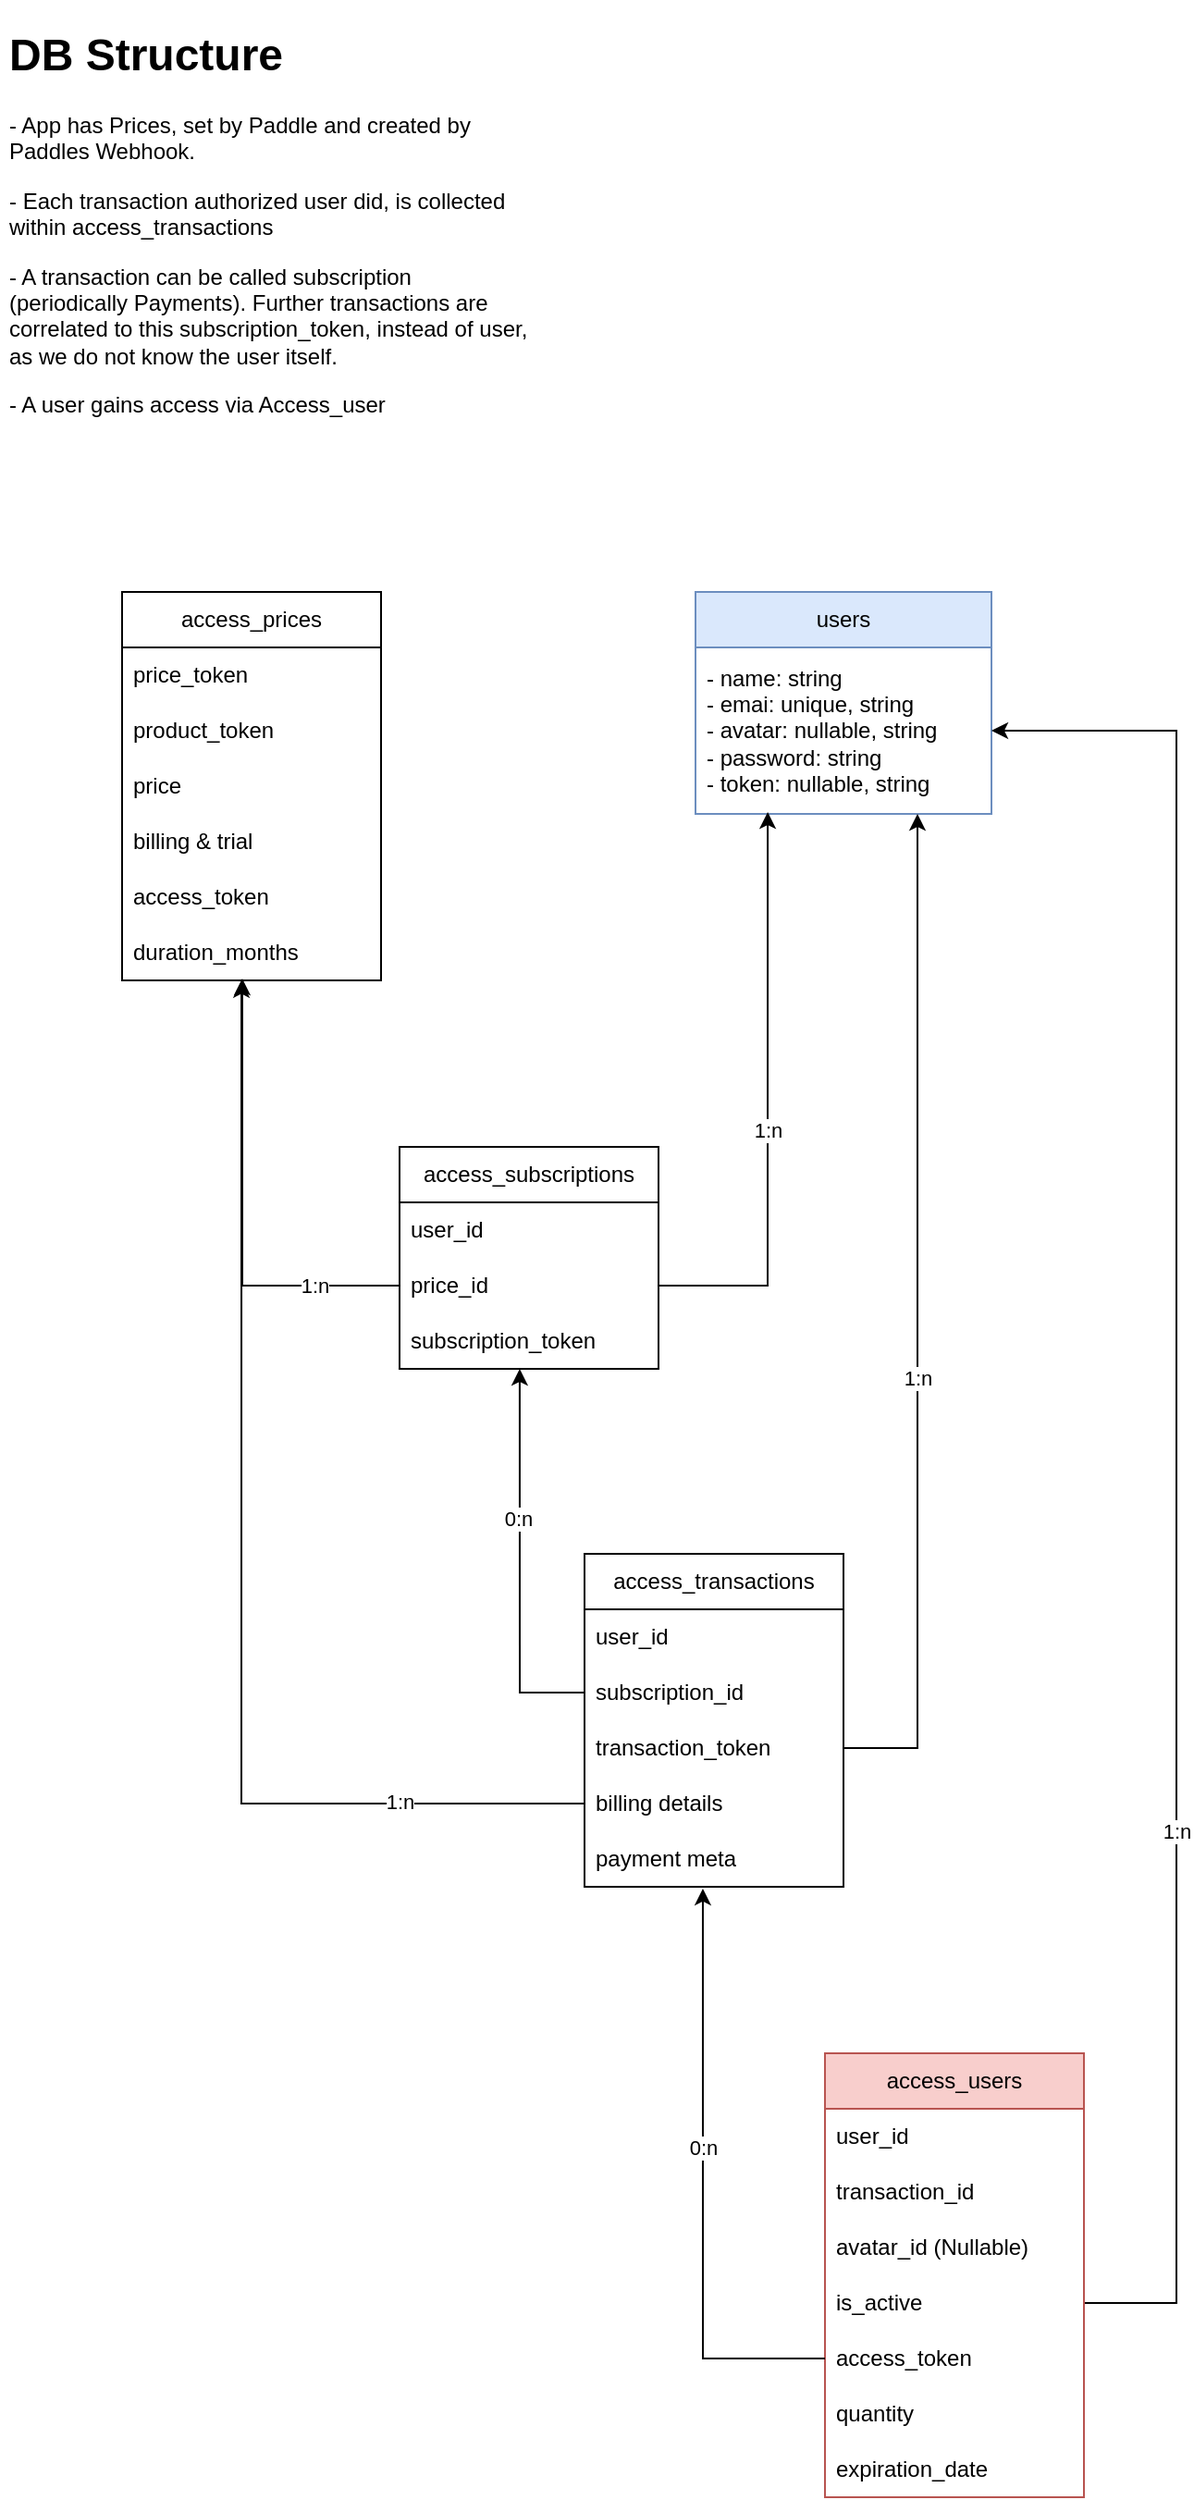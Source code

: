 <mxfile version="22.1.15" type="device" pages="5">
  <diagram id="fDM4YMv3eYL9xFOZOELk" name="DB Schema">
    <mxGraphModel dx="-47" dy="496" grid="1" gridSize="10" guides="1" tooltips="1" connect="1" arrows="1" fold="1" page="1" pageScale="1" pageWidth="827" pageHeight="1169" math="0" shadow="0">
      <root>
        <mxCell id="0" />
        <mxCell id="1" parent="0" />
        <mxCell id="yBDRP4j6Li_2MC17L-Lr-1" value="users" style="swimlane;fontStyle=0;childLayout=stackLayout;horizontal=1;startSize=30;horizontalStack=0;resizeParent=1;resizeParentMax=0;resizeLast=0;collapsible=1;marginBottom=0;whiteSpace=wrap;html=1;fillColor=#dae8fc;strokeColor=#6c8ebf;" parent="1" vertex="1">
          <mxGeometry x="1266" y="380" width="160" height="120" as="geometry" />
        </mxCell>
        <mxCell id="yBDRP4j6Li_2MC17L-Lr-2" value="- name: string&lt;br&gt;- emai: unique, string&lt;br&gt;- avatar: nullable, string&lt;br&gt;- password: string&lt;br&gt;- token: nullable, string" style="text;strokeColor=none;fillColor=none;align=left;verticalAlign=middle;spacingLeft=4;spacingRight=4;overflow=hidden;points=[[0,0.5],[1,0.5]];portConstraint=eastwest;rotatable=0;whiteSpace=wrap;html=1;" parent="yBDRP4j6Li_2MC17L-Lr-1" vertex="1">
          <mxGeometry y="30" width="160" height="90" as="geometry" />
        </mxCell>
        <mxCell id="yBDRP4j6Li_2MC17L-Lr-3" value="access_prices" style="swimlane;fontStyle=0;childLayout=stackLayout;horizontal=1;startSize=30;horizontalStack=0;resizeParent=1;resizeParentMax=0;resizeLast=0;collapsible=1;marginBottom=0;whiteSpace=wrap;html=1;" parent="1" vertex="1">
          <mxGeometry x="956" y="380" width="140" height="210" as="geometry" />
        </mxCell>
        <mxCell id="yBDRP4j6Li_2MC17L-Lr-4" value="price_token" style="text;strokeColor=none;fillColor=none;align=left;verticalAlign=middle;spacingLeft=4;spacingRight=4;overflow=hidden;points=[[0,0.5],[1,0.5]];portConstraint=eastwest;rotatable=0;whiteSpace=wrap;html=1;" parent="yBDRP4j6Li_2MC17L-Lr-3" vertex="1">
          <mxGeometry y="30" width="140" height="30" as="geometry" />
        </mxCell>
        <mxCell id="yBDRP4j6Li_2MC17L-Lr-5" value="product_token" style="text;strokeColor=none;fillColor=none;align=left;verticalAlign=middle;spacingLeft=4;spacingRight=4;overflow=hidden;points=[[0,0.5],[1,0.5]];portConstraint=eastwest;rotatable=0;whiteSpace=wrap;html=1;" parent="yBDRP4j6Li_2MC17L-Lr-3" vertex="1">
          <mxGeometry y="60" width="140" height="30" as="geometry" />
        </mxCell>
        <mxCell id="yBDRP4j6Li_2MC17L-Lr-6" value="price" style="text;strokeColor=none;fillColor=none;align=left;verticalAlign=middle;spacingLeft=4;spacingRight=4;overflow=hidden;points=[[0,0.5],[1,0.5]];portConstraint=eastwest;rotatable=0;whiteSpace=wrap;html=1;" parent="yBDRP4j6Li_2MC17L-Lr-3" vertex="1">
          <mxGeometry y="90" width="140" height="30" as="geometry" />
        </mxCell>
        <mxCell id="yBDRP4j6Li_2MC17L-Lr-7" value="billing &amp;amp; trial" style="text;strokeColor=none;fillColor=none;align=left;verticalAlign=middle;spacingLeft=4;spacingRight=4;overflow=hidden;points=[[0,0.5],[1,0.5]];portConstraint=eastwest;rotatable=0;whiteSpace=wrap;html=1;" parent="yBDRP4j6Li_2MC17L-Lr-3" vertex="1">
          <mxGeometry y="120" width="140" height="30" as="geometry" />
        </mxCell>
        <mxCell id="yBDRP4j6Li_2MC17L-Lr-8" value="access_token" style="text;strokeColor=none;fillColor=none;align=left;verticalAlign=middle;spacingLeft=4;spacingRight=4;overflow=hidden;points=[[0,0.5],[1,0.5]];portConstraint=eastwest;rotatable=0;whiteSpace=wrap;html=1;" parent="yBDRP4j6Li_2MC17L-Lr-3" vertex="1">
          <mxGeometry y="150" width="140" height="30" as="geometry" />
        </mxCell>
        <mxCell id="yBDRP4j6Li_2MC17L-Lr-9" value="duration_months" style="text;strokeColor=none;fillColor=none;align=left;verticalAlign=middle;spacingLeft=4;spacingRight=4;overflow=hidden;points=[[0,0.5],[1,0.5]];portConstraint=eastwest;rotatable=0;whiteSpace=wrap;html=1;" parent="yBDRP4j6Li_2MC17L-Lr-3" vertex="1">
          <mxGeometry y="180" width="140" height="30" as="geometry" />
        </mxCell>
        <mxCell id="yBDRP4j6Li_2MC17L-Lr-10" style="edgeStyle=orthogonalEdgeStyle;rounded=0;orthogonalLoop=1;jettySize=auto;html=1;entryX=0.244;entryY=0.989;entryDx=0;entryDy=0;entryPerimeter=0;exitX=1;exitY=0.5;exitDx=0;exitDy=0;" parent="1" source="yBDRP4j6Li_2MC17L-Lr-14" target="yBDRP4j6Li_2MC17L-Lr-2" edge="1">
          <mxGeometry relative="1" as="geometry" />
        </mxCell>
        <mxCell id="yBDRP4j6Li_2MC17L-Lr-11" value="1:n" style="edgeLabel;html=1;align=center;verticalAlign=middle;resizable=0;points=[];" parent="yBDRP4j6Li_2MC17L-Lr-10" vertex="1" connectable="0">
          <mxGeometry x="-0.092" relative="1" as="geometry">
            <mxPoint as="offset" />
          </mxGeometry>
        </mxCell>
        <mxCell id="yBDRP4j6Li_2MC17L-Lr-12" value="access_subscriptions" style="swimlane;fontStyle=0;childLayout=stackLayout;horizontal=1;startSize=30;horizontalStack=0;resizeParent=1;resizeParentMax=0;resizeLast=0;collapsible=1;marginBottom=0;whiteSpace=wrap;html=1;" parent="1" vertex="1">
          <mxGeometry x="1106" y="680" width="140" height="120" as="geometry" />
        </mxCell>
        <mxCell id="yBDRP4j6Li_2MC17L-Lr-13" value="user_id" style="text;strokeColor=none;fillColor=none;align=left;verticalAlign=middle;spacingLeft=4;spacingRight=4;overflow=hidden;points=[[0,0.5],[1,0.5]];portConstraint=eastwest;rotatable=0;whiteSpace=wrap;html=1;" parent="yBDRP4j6Li_2MC17L-Lr-12" vertex="1">
          <mxGeometry y="30" width="140" height="30" as="geometry" />
        </mxCell>
        <mxCell id="yBDRP4j6Li_2MC17L-Lr-14" value="price_id" style="text;strokeColor=none;fillColor=none;align=left;verticalAlign=middle;spacingLeft=4;spacingRight=4;overflow=hidden;points=[[0,0.5],[1,0.5]];portConstraint=eastwest;rotatable=0;whiteSpace=wrap;html=1;" parent="yBDRP4j6Li_2MC17L-Lr-12" vertex="1">
          <mxGeometry y="60" width="140" height="30" as="geometry" />
        </mxCell>
        <mxCell id="yBDRP4j6Li_2MC17L-Lr-15" value="subscription_token" style="text;strokeColor=none;fillColor=none;align=left;verticalAlign=middle;spacingLeft=4;spacingRight=4;overflow=hidden;points=[[0,0.5],[1,0.5]];portConstraint=eastwest;rotatable=0;whiteSpace=wrap;html=1;" parent="yBDRP4j6Li_2MC17L-Lr-12" vertex="1">
          <mxGeometry y="90" width="140" height="30" as="geometry" />
        </mxCell>
        <mxCell id="yBDRP4j6Li_2MC17L-Lr-16" style="edgeStyle=orthogonalEdgeStyle;rounded=0;orthogonalLoop=1;jettySize=auto;html=1;entryX=0.464;entryY=0.967;entryDx=0;entryDy=0;entryPerimeter=0;exitX=0;exitY=0.5;exitDx=0;exitDy=0;" parent="1" source="yBDRP4j6Li_2MC17L-Lr-14" target="yBDRP4j6Li_2MC17L-Lr-9" edge="1">
          <mxGeometry relative="1" as="geometry" />
        </mxCell>
        <mxCell id="yBDRP4j6Li_2MC17L-Lr-17" value="1:n" style="edgeLabel;html=1;align=center;verticalAlign=middle;resizable=0;points=[];" parent="yBDRP4j6Li_2MC17L-Lr-16" vertex="1" connectable="0">
          <mxGeometry x="-0.61" y="1" relative="1" as="geometry">
            <mxPoint x="3" y="-1" as="offset" />
          </mxGeometry>
        </mxCell>
        <mxCell id="yBDRP4j6Li_2MC17L-Lr-18" value="access_transactions" style="swimlane;fontStyle=0;childLayout=stackLayout;horizontal=1;startSize=30;horizontalStack=0;resizeParent=1;resizeParentMax=0;resizeLast=0;collapsible=1;marginBottom=0;whiteSpace=wrap;html=1;" parent="1" vertex="1">
          <mxGeometry x="1206" y="900" width="140" height="180" as="geometry" />
        </mxCell>
        <mxCell id="yBDRP4j6Li_2MC17L-Lr-19" value="user_id" style="text;strokeColor=none;fillColor=none;align=left;verticalAlign=middle;spacingLeft=4;spacingRight=4;overflow=hidden;points=[[0,0.5],[1,0.5]];portConstraint=eastwest;rotatable=0;whiteSpace=wrap;html=1;" parent="yBDRP4j6Li_2MC17L-Lr-18" vertex="1">
          <mxGeometry y="30" width="140" height="30" as="geometry" />
        </mxCell>
        <mxCell id="yBDRP4j6Li_2MC17L-Lr-20" value="subscription_id" style="text;strokeColor=none;fillColor=none;align=left;verticalAlign=middle;spacingLeft=4;spacingRight=4;overflow=hidden;points=[[0,0.5],[1,0.5]];portConstraint=eastwest;rotatable=0;whiteSpace=wrap;html=1;" parent="yBDRP4j6Li_2MC17L-Lr-18" vertex="1">
          <mxGeometry y="60" width="140" height="30" as="geometry" />
        </mxCell>
        <mxCell id="yBDRP4j6Li_2MC17L-Lr-21" value="transaction_token" style="text;strokeColor=none;fillColor=none;align=left;verticalAlign=middle;spacingLeft=4;spacingRight=4;overflow=hidden;points=[[0,0.5],[1,0.5]];portConstraint=eastwest;rotatable=0;whiteSpace=wrap;html=1;" parent="yBDRP4j6Li_2MC17L-Lr-18" vertex="1">
          <mxGeometry y="90" width="140" height="30" as="geometry" />
        </mxCell>
        <mxCell id="yBDRP4j6Li_2MC17L-Lr-22" value="billing details" style="text;strokeColor=none;fillColor=none;align=left;verticalAlign=middle;spacingLeft=4;spacingRight=4;overflow=hidden;points=[[0,0.5],[1,0.5]];portConstraint=eastwest;rotatable=0;whiteSpace=wrap;html=1;" parent="yBDRP4j6Li_2MC17L-Lr-18" vertex="1">
          <mxGeometry y="120" width="140" height="30" as="geometry" />
        </mxCell>
        <mxCell id="yBDRP4j6Li_2MC17L-Lr-23" value="payment meta" style="text;strokeColor=none;fillColor=none;align=left;verticalAlign=middle;spacingLeft=4;spacingRight=4;overflow=hidden;points=[[0,0.5],[1,0.5]];portConstraint=eastwest;rotatable=0;whiteSpace=wrap;html=1;" parent="yBDRP4j6Li_2MC17L-Lr-18" vertex="1">
          <mxGeometry y="150" width="140" height="30" as="geometry" />
        </mxCell>
        <mxCell id="yBDRP4j6Li_2MC17L-Lr-24" style="edgeStyle=orthogonalEdgeStyle;rounded=0;orthogonalLoop=1;jettySize=auto;html=1;entryX=0.75;entryY=1;entryDx=0;entryDy=0;entryPerimeter=0;exitX=1;exitY=0.5;exitDx=0;exitDy=0;" parent="1" source="yBDRP4j6Li_2MC17L-Lr-21" target="yBDRP4j6Li_2MC17L-Lr-2" edge="1">
          <mxGeometry relative="1" as="geometry" />
        </mxCell>
        <mxCell id="yBDRP4j6Li_2MC17L-Lr-25" value="1:n" style="edgeLabel;html=1;align=center;verticalAlign=middle;resizable=0;points=[];" parent="yBDRP4j6Li_2MC17L-Lr-24" vertex="1" connectable="0">
          <mxGeometry x="-0.12" relative="1" as="geometry">
            <mxPoint as="offset" />
          </mxGeometry>
        </mxCell>
        <mxCell id="yBDRP4j6Li_2MC17L-Lr-26" style="edgeStyle=orthogonalEdgeStyle;rounded=0;orthogonalLoop=1;jettySize=auto;html=1;entryX=0.464;entryY=1;entryDx=0;entryDy=0;entryPerimeter=0;exitX=0;exitY=0.5;exitDx=0;exitDy=0;" parent="1" source="yBDRP4j6Li_2MC17L-Lr-20" target="yBDRP4j6Li_2MC17L-Lr-15" edge="1">
          <mxGeometry relative="1" as="geometry" />
        </mxCell>
        <mxCell id="yBDRP4j6Li_2MC17L-Lr-27" value="0:n" style="edgeLabel;html=1;align=center;verticalAlign=middle;resizable=0;points=[];" parent="yBDRP4j6Li_2MC17L-Lr-26" vertex="1" connectable="0">
          <mxGeometry x="0.233" y="1" relative="1" as="geometry">
            <mxPoint as="offset" />
          </mxGeometry>
        </mxCell>
        <mxCell id="yBDRP4j6Li_2MC17L-Lr-28" style="edgeStyle=orthogonalEdgeStyle;rounded=0;orthogonalLoop=1;jettySize=auto;html=1;entryX=1;entryY=0.5;entryDx=0;entryDy=0;exitX=1;exitY=0.5;exitDx=0;exitDy=0;" parent="1" source="yBDRP4j6Li_2MC17L-Lr-35" target="yBDRP4j6Li_2MC17L-Lr-2" edge="1">
          <mxGeometry relative="1" as="geometry">
            <Array as="points">
              <mxPoint x="1526" y="1305" />
              <mxPoint x="1526" y="455" />
            </Array>
          </mxGeometry>
        </mxCell>
        <mxCell id="yBDRP4j6Li_2MC17L-Lr-29" value="1:n" style="edgeLabel;html=1;align=center;verticalAlign=middle;resizable=0;points=[];" parent="yBDRP4j6Li_2MC17L-Lr-28" vertex="1" connectable="0">
          <mxGeometry x="-0.35" relative="1" as="geometry">
            <mxPoint as="offset" />
          </mxGeometry>
        </mxCell>
        <mxCell id="yBDRP4j6Li_2MC17L-Lr-30" value="access_users" style="swimlane;fontStyle=0;childLayout=stackLayout;horizontal=1;startSize=30;horizontalStack=0;resizeParent=1;resizeParentMax=0;resizeLast=0;collapsible=1;marginBottom=0;whiteSpace=wrap;html=1;fillColor=#f8cecc;strokeColor=#b85450;" parent="1" vertex="1">
          <mxGeometry x="1336" y="1170" width="140" height="240" as="geometry" />
        </mxCell>
        <mxCell id="yBDRP4j6Li_2MC17L-Lr-31" value="user_id" style="text;strokeColor=none;fillColor=none;align=left;verticalAlign=middle;spacingLeft=4;spacingRight=4;overflow=hidden;points=[[0,0.5],[1,0.5]];portConstraint=eastwest;rotatable=0;whiteSpace=wrap;html=1;" parent="yBDRP4j6Li_2MC17L-Lr-30" vertex="1">
          <mxGeometry y="30" width="140" height="30" as="geometry" />
        </mxCell>
        <mxCell id="yBDRP4j6Li_2MC17L-Lr-32" value="transaction_id" style="text;strokeColor=none;fillColor=none;align=left;verticalAlign=middle;spacingLeft=4;spacingRight=4;overflow=hidden;points=[[0,0.5],[1,0.5]];portConstraint=eastwest;rotatable=0;whiteSpace=wrap;html=1;" parent="yBDRP4j6Li_2MC17L-Lr-30" vertex="1">
          <mxGeometry y="60" width="140" height="30" as="geometry" />
        </mxCell>
        <mxCell id="yBDRP4j6Li_2MC17L-Lr-33" value="avatar_id (Nullable)" style="text;strokeColor=none;fillColor=none;align=left;verticalAlign=middle;spacingLeft=4;spacingRight=4;overflow=hidden;points=[[0,0.5],[1,0.5]];portConstraint=eastwest;rotatable=0;whiteSpace=wrap;html=1;" parent="yBDRP4j6Li_2MC17L-Lr-30" vertex="1">
          <mxGeometry y="90" width="140" height="30" as="geometry" />
        </mxCell>
        <mxCell id="yBDRP4j6Li_2MC17L-Lr-34" value="is_active" style="text;strokeColor=none;fillColor=none;align=left;verticalAlign=middle;spacingLeft=4;spacingRight=4;overflow=hidden;points=[[0,0.5],[1,0.5]];portConstraint=eastwest;rotatable=0;whiteSpace=wrap;html=1;" parent="yBDRP4j6Li_2MC17L-Lr-30" vertex="1">
          <mxGeometry y="120" width="140" height="30" as="geometry" />
        </mxCell>
        <mxCell id="yBDRP4j6Li_2MC17L-Lr-35" value="access_token" style="text;strokeColor=none;fillColor=none;align=left;verticalAlign=middle;spacingLeft=4;spacingRight=4;overflow=hidden;points=[[0,0.5],[1,0.5]];portConstraint=eastwest;rotatable=0;whiteSpace=wrap;html=1;" parent="yBDRP4j6Li_2MC17L-Lr-30" vertex="1">
          <mxGeometry y="150" width="140" height="30" as="geometry" />
        </mxCell>
        <mxCell id="yBDRP4j6Li_2MC17L-Lr-36" value="quantity" style="text;strokeColor=none;fillColor=none;align=left;verticalAlign=middle;spacingLeft=4;spacingRight=4;overflow=hidden;points=[[0,0.5],[1,0.5]];portConstraint=eastwest;rotatable=0;whiteSpace=wrap;html=1;" parent="yBDRP4j6Li_2MC17L-Lr-30" vertex="1">
          <mxGeometry y="180" width="140" height="30" as="geometry" />
        </mxCell>
        <mxCell id="yBDRP4j6Li_2MC17L-Lr-37" value="expiration_date" style="text;strokeColor=none;fillColor=none;align=left;verticalAlign=middle;spacingLeft=4;spacingRight=4;overflow=hidden;points=[[0,0.5],[1,0.5]];portConstraint=eastwest;rotatable=0;whiteSpace=wrap;html=1;" parent="yBDRP4j6Li_2MC17L-Lr-30" vertex="1">
          <mxGeometry y="210" width="140" height="30" as="geometry" />
        </mxCell>
        <mxCell id="yBDRP4j6Li_2MC17L-Lr-38" style="edgeStyle=orthogonalEdgeStyle;rounded=0;orthogonalLoop=1;jettySize=auto;html=1;entryX=0.457;entryY=1.033;entryDx=0;entryDy=0;entryPerimeter=0;" parent="1" source="yBDRP4j6Li_2MC17L-Lr-35" target="yBDRP4j6Li_2MC17L-Lr-23" edge="1">
          <mxGeometry relative="1" as="geometry" />
        </mxCell>
        <mxCell id="yBDRP4j6Li_2MC17L-Lr-39" value="0:n" style="edgeLabel;html=1;align=center;verticalAlign=middle;resizable=0;points=[];" parent="yBDRP4j6Li_2MC17L-Lr-38" vertex="1" connectable="0">
          <mxGeometry x="0.127" relative="1" as="geometry">
            <mxPoint as="offset" />
          </mxGeometry>
        </mxCell>
        <mxCell id="yBDRP4j6Li_2MC17L-Lr-40" value="&lt;h1&gt;DB Structure&lt;/h1&gt;&lt;p&gt;- App has Prices, set by Paddle and created by Paddles Webhook.&lt;span style=&quot;background-color: initial;&quot;&gt;&amp;nbsp;&lt;/span&gt;&lt;/p&gt;&lt;p&gt;- Each transaction authorized user did, is collected within access_transactions&lt;/p&gt;&lt;p&gt;- A transaction can be called subscription (periodically Payments). Further transactions are correlated to this subscription_token, instead of user, as we do not know the user itself.&lt;/p&gt;&lt;p&gt;- A user gains access via Access_user&lt;/p&gt;" style="text;html=1;strokeColor=none;fillColor=none;spacing=5;spacingTop=-20;whiteSpace=wrap;overflow=hidden;rounded=0;" parent="1" vertex="1">
          <mxGeometry x="890" y="70" width="290" height="255" as="geometry" />
        </mxCell>
        <mxCell id="yBDRP4j6Li_2MC17L-Lr-41" style="edgeStyle=orthogonalEdgeStyle;rounded=0;orthogonalLoop=1;jettySize=auto;html=1;exitX=0;exitY=0.5;exitDx=0;exitDy=0;entryX=0.461;entryY=1.011;entryDx=0;entryDy=0;entryPerimeter=0;" parent="1" source="yBDRP4j6Li_2MC17L-Lr-22" target="yBDRP4j6Li_2MC17L-Lr-9" edge="1">
          <mxGeometry relative="1" as="geometry" />
        </mxCell>
        <mxCell id="yBDRP4j6Li_2MC17L-Lr-42" value="1:n" style="edgeLabel;html=1;align=center;verticalAlign=middle;resizable=0;points=[];" parent="yBDRP4j6Li_2MC17L-Lr-41" vertex="1" connectable="0">
          <mxGeometry x="-0.681" y="-1" relative="1" as="geometry">
            <mxPoint as="offset" />
          </mxGeometry>
        </mxCell>
      </root>
    </mxGraphModel>
  </diagram>
  <diagram id="UitA2do2NvOQAMUplk1J" name="Feature Overview">
    <mxGraphModel dx="1607" dy="496" grid="1" gridSize="10" guides="1" tooltips="1" connect="1" arrows="1" fold="1" page="1" pageScale="1" pageWidth="827" pageHeight="1169" math="0" shadow="0">
      <root>
        <mxCell id="0" />
        <mxCell id="1" parent="0" />
        <mxCell id="Tur9mPzXtXX7kOvMszdY-1" value="" style="endArrow=none;dashed=1;html=1;dashPattern=1 3;strokeWidth=2;rounded=0;" parent="1" edge="1">
          <mxGeometry width="50" height="50" relative="1" as="geometry">
            <mxPoint x="-770" y="744.52" as="sourcePoint" />
            <mxPoint x="530" y="744.52" as="targetPoint" />
          </mxGeometry>
        </mxCell>
        <mxCell id="Tur9mPzXtXX7kOvMszdY-2" value="Purchase Product&lt;br&gt;via PaddleJS" style="ellipse;whiteSpace=wrap;html=1;aspect=fixed;fillColor=#dae8fc;strokeColor=#6c8ebf;fontStyle=1" parent="1" vertex="1">
          <mxGeometry x="-480" y="840" width="180" height="180" as="geometry" />
        </mxCell>
        <mxCell id="Tur9mPzXtXX7kOvMszdY-3" value="" style="shape=flexArrow;endArrow=classic;html=1;rounded=0;" parent="1" edge="1">
          <mxGeometry width="50" height="50" relative="1" as="geometry">
            <mxPoint x="-280" y="929.64" as="sourcePoint" />
            <mxPoint x="-80" y="929.64" as="targetPoint" />
          </mxGeometry>
        </mxCell>
        <mxCell id="Tur9mPzXtXX7kOvMszdY-4" value="User Access&lt;br&gt;(by Product Token)" style="ellipse;whiteSpace=wrap;html=1;aspect=fixed;fillColor=#f5f5f5;fontColor=#333333;strokeColor=#666666;" parent="1" vertex="1">
          <mxGeometry x="-40" y="840" width="180" height="180" as="geometry" />
        </mxCell>
        <mxCell id="Tur9mPzXtXX7kOvMszdY-5" value="Transaction Handling&lt;br&gt;by Webhook" style="ellipse;whiteSpace=wrap;html=1;aspect=fixed;" parent="1" vertex="1">
          <mxGeometry x="-40" y="330" width="180" height="180" as="geometry" />
        </mxCell>
        <mxCell id="Tur9mPzXtXX7kOvMszdY-6" value="Access Management&lt;br&gt;(&quot;My Access&quot;)" style="ellipse;whiteSpace=wrap;html=1;aspect=fixed;" parent="1" vertex="1">
          <mxGeometry x="380" y="840" width="180" height="180" as="geometry" />
        </mxCell>
        <mxCell id="Tur9mPzXtXX7kOvMszdY-7" value="Remove &lt;br&gt;Subscription" style="ellipse;whiteSpace=wrap;html=1;aspect=fixed;" parent="1" vertex="1">
          <mxGeometry x="380" y="440" width="180" height="180" as="geometry" />
        </mxCell>
        <mxCell id="Tur9mPzXtXX7kOvMszdY-8" value="&lt;h1&gt;User gains Access&lt;/h1&gt;&lt;p&gt;User can purchase Product Price, to gain access to different kind of Features by price_token and expiration_period.&lt;/p&gt;&lt;p&gt;&lt;/p&gt;&lt;ul&gt;&lt;li&gt;Access by &quot;one-time-purchase&quot;&lt;/li&gt;&lt;li&gt;Access by &quot;subscription&quot; (periodically Payment)&lt;/li&gt;&lt;/ul&gt;&lt;p&gt;&lt;/p&gt;" style="text;html=1;strokeColor=none;fillColor=none;spacing=5;spacingTop=-20;whiteSpace=wrap;overflow=hidden;rounded=0;" parent="1" vertex="1">
          <mxGeometry x="-290" y="979" width="230" height="161" as="geometry" />
        </mxCell>
        <mxCell id="Tur9mPzXtXX7kOvMszdY-9" value="&lt;h1&gt;Paddle&lt;/h1&gt;&lt;p&gt;Product Prices (incl. Custom Data) and Webhooks are defined in the current Payment Gateway Provider&amp;nbsp;&lt;/p&gt;" style="text;html=1;strokeColor=none;fillColor=none;spacing=5;spacingTop=-20;whiteSpace=wrap;overflow=hidden;rounded=0;" parent="1" vertex="1">
          <mxGeometry x="-770" y="450" width="190" height="120" as="geometry" />
        </mxCell>
        <mxCell id="Tur9mPzXtXX7kOvMszdY-10" value="Setup Product Prices&lt;br&gt;(&quot;one-time-purchase&quot; vs. &quot;subscription&quot;)" style="ellipse;whiteSpace=wrap;html=1;aspect=fixed;" parent="1" vertex="1">
          <mxGeometry x="-480" y="430" width="180" height="180" as="geometry" />
        </mxCell>
        <mxCell id="Tur9mPzXtXX7kOvMszdY-11" value="" style="shape=flexArrow;endArrow=classic;html=1;rounded=0;" parent="1" edge="1">
          <mxGeometry width="50" height="50" relative="1" as="geometry">
            <mxPoint x="-390.53" y="630" as="sourcePoint" />
            <mxPoint x="-390.53" y="820" as="targetPoint" />
          </mxGeometry>
        </mxCell>
        <mxCell id="Tur9mPzXtXX7kOvMszdY-12" value="Price - custom Data" style="swimlane;fontStyle=0;childLayout=stackLayout;horizontal=1;startSize=30;horizontalStack=0;resizeParent=1;resizeParentMax=0;resizeLast=0;collapsible=1;marginBottom=0;whiteSpace=wrap;html=1;fillColor=#f8cecc;strokeColor=#b85450;" parent="1" vertex="1">
          <mxGeometry x="-290" y="410" width="140" height="90" as="geometry" />
        </mxCell>
        <mxCell id="Tur9mPzXtXX7kOvMszdY-13" value="access_token: string" style="text;strokeColor=none;fillColor=none;align=left;verticalAlign=middle;spacingLeft=4;spacingRight=4;overflow=hidden;points=[[0,0.5],[1,0.5]];portConstraint=eastwest;rotatable=0;whiteSpace=wrap;html=1;" parent="Tur9mPzXtXX7kOvMszdY-12" vertex="1">
          <mxGeometry y="30" width="140" height="30" as="geometry" />
        </mxCell>
        <mxCell id="Tur9mPzXtXX7kOvMszdY-14" value="duration_months: int" style="text;strokeColor=none;fillColor=none;align=left;verticalAlign=middle;spacingLeft=4;spacingRight=4;overflow=hidden;points=[[0,0.5],[1,0.5]];portConstraint=eastwest;rotatable=0;whiteSpace=wrap;html=1;" parent="Tur9mPzXtXX7kOvMszdY-12" vertex="1">
          <mxGeometry y="60" width="140" height="30" as="geometry" />
        </mxCell>
        <mxCell id="Tur9mPzXtXX7kOvMszdY-15" value="&lt;h1&gt;App&lt;/h1&gt;&lt;p&gt;Our App allows Users to purchase Products, which will generate an Access Token to access specific Features. User must be able to cancel subscriptions any time&lt;/p&gt;" style="text;html=1;strokeColor=none;fillColor=none;spacing=5;spacingTop=-20;whiteSpace=wrap;overflow=hidden;rounded=0;" parent="1" vertex="1">
          <mxGeometry x="-760" y="790" width="190" height="120" as="geometry" />
        </mxCell>
        <mxCell id="Tur9mPzXtXX7kOvMszdY-16" value="" style="shape=flexArrow;endArrow=classic;html=1;rounded=0;" parent="1" edge="1">
          <mxGeometry width="50" height="50" relative="1" as="geometry">
            <mxPoint x="160" y="929.64" as="sourcePoint" />
            <mxPoint x="360" y="929.64" as="targetPoint" />
          </mxGeometry>
        </mxCell>
        <mxCell id="Tur9mPzXtXX7kOvMszdY-17" value="&lt;h1&gt;Access &lt;br&gt;Overview&lt;/h1&gt;&lt;p&gt;User get Overview over its Products and Transactions&lt;/p&gt;" style="text;html=1;strokeColor=none;fillColor=none;spacing=5;spacingTop=-20;whiteSpace=wrap;overflow=hidden;rounded=0;" parent="1" vertex="1">
          <mxGeometry x="160" y="979" width="220" height="130" as="geometry" />
        </mxCell>
        <mxCell id="Tur9mPzXtXX7kOvMszdY-18" value="" style="shape=flexArrow;endArrow=classic;html=1;rounded=0;" parent="1" edge="1">
          <mxGeometry width="50" height="50" relative="1" as="geometry">
            <mxPoint x="50" y="530" as="sourcePoint" />
            <mxPoint x="49" y="780" as="targetPoint" />
          </mxGeometry>
        </mxCell>
        <mxCell id="Tur9mPzXtXX7kOvMszdY-19" value="" style="shape=flexArrow;endArrow=classic;html=1;rounded=0;" parent="1" edge="1">
          <mxGeometry width="50" height="50" relative="1" as="geometry">
            <mxPoint x="470" y="830" as="sourcePoint" />
            <mxPoint x="470" y="640" as="targetPoint" />
          </mxGeometry>
        </mxCell>
        <mxCell id="Tur9mPzXtXX7kOvMszdY-20" value="&lt;h1&gt;Cancel Subscription&lt;/h1&gt;&lt;p&gt;User can cancel subscriptions at any time.&lt;/p&gt;" style="text;html=1;strokeColor=none;fillColor=none;spacing=5;spacingTop=-20;whiteSpace=wrap;overflow=hidden;rounded=0;" parent="1" vertex="1">
          <mxGeometry x="550" y="680" width="220" height="130" as="geometry" />
        </mxCell>
        <mxCell id="Tur9mPzXtXX7kOvMszdY-21" value="&lt;h1&gt;Transactions&lt;/h1&gt;&lt;p&gt;By Transaction Weebhooks, we verify corresponding User, that is correlated to Transaction.&lt;/p&gt;&lt;p&gt;&lt;/p&gt;&lt;ul&gt;&lt;li&gt;&lt;b&gt;Transaction_Token exists&lt;/b&gt;: Price has purchased very recently.&lt;/li&gt;&lt;li&gt;&lt;b&gt;Transaction_Token does not Exists&lt;/b&gt;: Transaction must have been caused by a user_subscription in past.&lt;/li&gt;&lt;/ul&gt;&lt;p&gt;&lt;/p&gt;" style="text;html=1;strokeColor=none;fillColor=none;spacing=5;spacingTop=-20;whiteSpace=wrap;overflow=hidden;rounded=0;" parent="1" vertex="1">
          <mxGeometry x="80" y="550" width="280" height="200" as="geometry" />
        </mxCell>
        <mxCell id="Tur9mPzXtXX7kOvMszdY-22" value="&lt;h1&gt;Prices&lt;/h1&gt;&lt;p&gt;Prices defined in Paddle, will be available for Users, whit provided Custom Data (eg. Token).&lt;/p&gt;" style="text;html=1;strokeColor=none;fillColor=none;spacing=5;spacingTop=-20;whiteSpace=wrap;overflow=hidden;rounded=0;" parent="1" vertex="1">
          <mxGeometry x="-360" y="630" width="220" height="100" as="geometry" />
        </mxCell>
        <mxCell id="Tur9mPzXtXX7kOvMszdY-23" value="Price Types" style="swimlane;fontStyle=0;childLayout=stackLayout;horizontal=1;startSize=30;horizontalStack=0;resizeParent=1;resizeParentMax=0;resizeLast=0;collapsible=1;marginBottom=0;whiteSpace=wrap;html=1;fillColor=#f8cecc;strokeColor=#b85450;" parent="1" vertex="1">
          <mxGeometry x="160" y="310" width="140" height="140" as="geometry" />
        </mxCell>
        <mxCell id="Tur9mPzXtXX7kOvMszdY-24" value="&lt;b&gt;Subscription&lt;/b&gt;: Payment periodically" style="text;strokeColor=none;fillColor=none;align=left;verticalAlign=middle;spacingLeft=4;spacingRight=4;overflow=hidden;points=[[0,0.5],[1,0.5]];portConstraint=eastwest;rotatable=0;whiteSpace=wrap;html=1;" parent="Tur9mPzXtXX7kOvMszdY-23" vertex="1">
          <mxGeometry y="30" width="140" height="60" as="geometry" />
        </mxCell>
        <mxCell id="Tur9mPzXtXX7kOvMszdY-25" value="&lt;b&gt;One-Time-Purchase&lt;/b&gt;: One Time Payment" style="text;strokeColor=none;fillColor=none;align=left;verticalAlign=middle;spacingLeft=4;spacingRight=4;overflow=hidden;points=[[0,0.5],[1,0.5]];portConstraint=eastwest;rotatable=0;whiteSpace=wrap;html=1;" parent="Tur9mPzXtXX7kOvMszdY-23" vertex="1">
          <mxGeometry y="90" width="140" height="50" as="geometry" />
        </mxCell>
        <mxCell id="mPV1iCZunj8795xC_7on-1" value="&lt;h1&gt;Defintions&lt;/h1&gt;&lt;p&gt;&lt;u&gt;Product Purchase&lt;/u&gt;: User is paying first time for Product. Product can be type of &quot;One-Time-Purchase&quot; or a &quot;Subscription&quot;, which is paid periodically.&lt;/p&gt;&lt;p&gt;&lt;u&gt;One-Time-Purchase&lt;/u&gt;: User pay only once, for a specific quantity or expiration_time of a specific price. User Access will be granted for &quot;once&quot; until expiration (date vs. quantity-tokens).&lt;/p&gt;&lt;p&gt;&lt;u&gt;Subscription&lt;/u&gt;: User is subscribing to Price, which will be periodically charged, by Payment Provider. User Access will be granted &quot;periodically&quot; via Webhook corresponding the subscription_token and corresponding user.&lt;/p&gt;&lt;p&gt;&lt;u&gt;Webhook&lt;/u&gt;: Actions sent to our Backend, by our Payment Provider, as soon specific events taking place.&lt;span style=&quot;background-color: initial;&quot;&gt;&amp;nbsp;&lt;/span&gt;&lt;/p&gt;&lt;p&gt;&lt;span style=&quot;background-color: initial;&quot;&gt;&amp;nbsp;&lt;/span&gt;&lt;/p&gt;&lt;b&gt;Documentation&lt;/b&gt;:&amp;nbsp;&lt;a href=&quot;https://developer.paddle.com/&quot;&gt;Home - Paddle Developer&lt;/a&gt;" style="text;html=1;strokeColor=none;fillColor=none;spacing=5;spacingTop=-20;whiteSpace=wrap;overflow=hidden;rounded=0;" parent="1" vertex="1">
          <mxGeometry x="-760" y="35" width="340" height="355" as="geometry" />
        </mxCell>
        <mxCell id="kGSHfY780AFn8HZ0tfe8-1" value="Onboarding" style="ellipse;whiteSpace=wrap;html=1;aspect=fixed;fillColor=#f8cecc;strokeColor=#b85450;" parent="1" vertex="1">
          <mxGeometry x="-500" y="810" width="80" height="80" as="geometry" />
        </mxCell>
        <mxCell id="kGSHfY780AFn8HZ0tfe8-2" value="Setup" style="ellipse;whiteSpace=wrap;html=1;aspect=fixed;" parent="1" vertex="1">
          <mxGeometry x="-510" y="400" width="80" height="80" as="geometry" />
        </mxCell>
        <mxCell id="kGSHfY780AFn8HZ0tfe8-3" value="Offboarding" style="ellipse;whiteSpace=wrap;html=1;aspect=fixed;" parent="1" vertex="1">
          <mxGeometry x="500" y="810" width="80" height="80" as="geometry" />
        </mxCell>
        <mxCell id="-dZIRAtPOdo9v_Imx_vp-19" value="We know &lt;br&gt;user" style="ellipse;shape=cloud;whiteSpace=wrap;html=1;" parent="1" vertex="1">
          <mxGeometry x="-250" y="840" width="110" height="70" as="geometry" />
        </mxCell>
        <mxCell id="-dZIRAtPOdo9v_Imx_vp-20" value="We do not &lt;br&gt;know user" style="ellipse;shape=cloud;whiteSpace=wrap;html=1;" parent="1" vertex="1">
          <mxGeometry x="-80" y="595" width="110" height="70" as="geometry" />
        </mxCell>
        <mxCell id="-dZIRAtPOdo9v_Imx_vp-21" value="Verify &lt;br&gt;User" style="ellipse;whiteSpace=wrap;html=1;aspect=fixed;fillColor=#f8cecc;strokeColor=#b85450;" parent="1" vertex="1">
          <mxGeometry x="10" y="790" width="80" height="80" as="geometry" />
        </mxCell>
      </root>
    </mxGraphModel>
  </diagram>
  <diagram id="xXt2sD0r0gZY74YHNrML" name="FTR1 - Create Accesss">
    <mxGraphModel dx="1607" dy="496" grid="1" gridSize="10" guides="1" tooltips="1" connect="1" arrows="1" fold="1" page="1" pageScale="1" pageWidth="827" pageHeight="1169" math="0" shadow="0">
      <root>
        <mxCell id="0" />
        <mxCell id="1" parent="0" />
        <mxCell id="xIL2eslMKNV831N0nbxs-2" value="Initialize User Access&lt;br&gt;by Client" style="shape=step;perimeter=stepPerimeter;whiteSpace=wrap;html=1;fixedSize=1;fillColor=#6a00ff;fontColor=#ffffff;strokeColor=#3700CC;shadow=1;" parent="1" vertex="1">
          <mxGeometry x="-753" y="30" width="733" height="80" as="geometry" />
        </mxCell>
        <mxCell id="UMrtmKebQlBAvIQaC8vC-1" value="User Access" style="swimlane;startSize=20;whiteSpace=wrap;html=1;" parent="1" vertex="1">
          <mxGeometry x="-583" y="130" width="330" height="1010" as="geometry" />
        </mxCell>
        <mxCell id="UMrtmKebQlBAvIQaC8vC-3" value="" style="points=[[0.145,0.145,0],[0.5,0,0],[0.855,0.145,0],[1,0.5,0],[0.855,0.855,0],[0.5,1,0],[0.145,0.855,0],[0,0.5,0]];shape=mxgraph.bpmn.event;html=1;verticalLabelPosition=bottom;labelBackgroundColor=#ffffff;verticalAlign=top;align=center;perimeter=ellipsePerimeter;outlineConnect=0;aspect=fixed;outline=standard;symbol=signal;" parent="UMrtmKebQlBAvIQaC8vC-1" vertex="1">
          <mxGeometry x="140" y="79" width="50" height="50" as="geometry" />
        </mxCell>
        <mxCell id="UMrtmKebQlBAvIQaC8vC-5" value="Initialize &lt;br&gt;Transaction" style="points=[[0.25,0,0],[0.5,0,0],[0.75,0,0],[1,0.25,0],[1,0.5,0],[1,0.75,0],[0.75,1,0],[0.5,1,0],[0.25,1,0],[0,0.75,0],[0,0.5,0],[0,0.25,0]];shape=mxgraph.bpmn.task;whiteSpace=wrap;rectStyle=rounded;size=10;html=1;container=1;expand=0;collapsible=0;taskMarker=abstract;isLoopMultiParallel=0;isLoopSub=1;" parent="UMrtmKebQlBAvIQaC8vC-1" vertex="1">
          <mxGeometry x="105" y="170" width="120" height="80" as="geometry" />
        </mxCell>
        <mxCell id="UMrtmKebQlBAvIQaC8vC-9" style="edgeStyle=orthogonalEdgeStyle;rounded=0;orthogonalLoop=1;jettySize=auto;html=1;entryX=0.5;entryY=0;entryDx=0;entryDy=0;entryPerimeter=0;" parent="UMrtmKebQlBAvIQaC8vC-1" source="UMrtmKebQlBAvIQaC8vC-3" target="UMrtmKebQlBAvIQaC8vC-5" edge="1">
          <mxGeometry relative="1" as="geometry" />
        </mxCell>
        <mxCell id="UMrtmKebQlBAvIQaC8vC-11" value="Verify &lt;br&gt;Transaction" style="points=[[0.25,0,0],[0.5,0,0],[0.75,0,0],[1,0.25,0],[1,0.5,0],[1,0.75,0],[0.75,1,0],[0.5,1,0],[0.25,1,0],[0,0.75,0],[0,0.5,0],[0,0.25,0]];shape=mxgraph.bpmn.task;whiteSpace=wrap;rectStyle=rounded;size=10;html=1;container=1;expand=0;collapsible=0;taskMarker=abstract;isLoopMultiParallel=0;isLoopSub=1;" parent="UMrtmKebQlBAvIQaC8vC-1" vertex="1">
          <mxGeometry x="105" y="305" width="120" height="80" as="geometry" />
        </mxCell>
        <mxCell id="UMrtmKebQlBAvIQaC8vC-12" style="edgeStyle=orthogonalEdgeStyle;rounded=0;orthogonalLoop=1;jettySize=auto;html=1;entryX=0.5;entryY=0;entryDx=0;entryDy=0;entryPerimeter=0;" parent="UMrtmKebQlBAvIQaC8vC-1" source="UMrtmKebQlBAvIQaC8vC-5" target="UMrtmKebQlBAvIQaC8vC-11" edge="1">
          <mxGeometry relative="1" as="geometry" />
        </mxCell>
        <mxCell id="UMrtmKebQlBAvIQaC8vC-14" value="Set User&lt;br&gt;Transaction" style="points=[[0.25,0,0],[0.5,0,0],[0.75,0,0],[1,0.25,0],[1,0.5,0],[1,0.75,0],[0.75,1,0],[0.5,1,0],[0.25,1,0],[0,0.75,0],[0,0.5,0],[0,0.25,0]];shape=mxgraph.bpmn.task;whiteSpace=wrap;rectStyle=rounded;size=10;html=1;container=1;expand=0;collapsible=0;taskMarker=abstract;isLoopMultiParallel=0;isLoopSub=1;fillColor=#d5e8d4;strokeColor=#82b366;" parent="UMrtmKebQlBAvIQaC8vC-1" vertex="1">
          <mxGeometry x="105" y="440" width="120" height="80" as="geometry" />
        </mxCell>
        <mxCell id="UMrtmKebQlBAvIQaC8vC-15" value="Set User&lt;br&gt;Subscription" style="points=[[0.25,0,0],[0.5,0,0],[0.75,0,0],[1,0.25,0],[1,0.5,0],[1,0.75,0],[0.75,1,0],[0.5,1,0],[0.25,1,0],[0,0.75,0],[0,0.5,0],[0,0.25,0]];shape=mxgraph.bpmn.task;whiteSpace=wrap;rectStyle=rounded;size=10;html=1;container=1;expand=0;collapsible=0;taskMarker=abstract;isLoopMultiParallel=0;isLoopSub=1;fillColor=#f8cecc;strokeColor=#b85450;" parent="UMrtmKebQlBAvIQaC8vC-1" vertex="1">
          <mxGeometry x="105" y="600" width="120" height="80" as="geometry" />
        </mxCell>
        <mxCell id="UMrtmKebQlBAvIQaC8vC-16" style="edgeStyle=orthogonalEdgeStyle;rounded=0;orthogonalLoop=1;jettySize=auto;html=1;entryX=0.5;entryY=0;entryDx=0;entryDy=0;entryPerimeter=0;" parent="UMrtmKebQlBAvIQaC8vC-1" source="UMrtmKebQlBAvIQaC8vC-11" target="UMrtmKebQlBAvIQaC8vC-14" edge="1">
          <mxGeometry relative="1" as="geometry" />
        </mxCell>
        <mxCell id="UMrtmKebQlBAvIQaC8vC-17" style="edgeStyle=orthogonalEdgeStyle;rounded=0;orthogonalLoop=1;jettySize=auto;html=1;entryX=0.5;entryY=0;entryDx=0;entryDy=0;entryPerimeter=0;" parent="UMrtmKebQlBAvIQaC8vC-1" source="UMrtmKebQlBAvIQaC8vC-14" target="UMrtmKebQlBAvIQaC8vC-15" edge="1">
          <mxGeometry relative="1" as="geometry" />
        </mxCell>
        <mxCell id="UMrtmKebQlBAvIQaC8vC-57" value="&quot;subscription&quot;" style="edgeLabel;html=1;align=center;verticalAlign=middle;resizable=0;points=[];" parent="UMrtmKebQlBAvIQaC8vC-17" vertex="1" connectable="0">
          <mxGeometry x="-0.057" y="-1" relative="1" as="geometry">
            <mxPoint as="offset" />
          </mxGeometry>
        </mxCell>
        <mxCell id="UMrtmKebQlBAvIQaC8vC-18" value="Set User&lt;br&gt;Access" style="points=[[0.25,0,0],[0.5,0,0],[0.75,0,0],[1,0.25,0],[1,0.5,0],[1,0.75,0],[0.75,1,0],[0.5,1,0],[0.25,1,0],[0,0.75,0],[0,0.5,0],[0,0.25,0]];shape=mxgraph.bpmn.task;whiteSpace=wrap;rectStyle=rounded;size=10;html=1;container=1;expand=0;collapsible=0;taskMarker=abstract;isLoopMultiParallel=0;isLoopSub=1;fillColor=#dae8fc;strokeColor=#6c8ebf;" parent="UMrtmKebQlBAvIQaC8vC-1" vertex="1">
          <mxGeometry x="105" y="760" width="120" height="80" as="geometry" />
        </mxCell>
        <mxCell id="UMrtmKebQlBAvIQaC8vC-19" style="edgeStyle=orthogonalEdgeStyle;rounded=0;orthogonalLoop=1;jettySize=auto;html=1;entryX=0.5;entryY=0;entryDx=0;entryDy=0;entryPerimeter=0;" parent="UMrtmKebQlBAvIQaC8vC-1" source="UMrtmKebQlBAvIQaC8vC-15" target="UMrtmKebQlBAvIQaC8vC-18" edge="1">
          <mxGeometry relative="1" as="geometry" />
        </mxCell>
        <mxCell id="UMrtmKebQlBAvIQaC8vC-20" value="" style="points=[[0.145,0.145,0],[0.5,0,0],[0.855,0.145,0],[1,0.5,0],[0.855,0.855,0],[0.5,1,0],[0.145,0.855,0],[0,0.5,0]];shape=mxgraph.bpmn.event;html=1;verticalLabelPosition=bottom;labelBackgroundColor=#ffffff;verticalAlign=top;align=center;perimeter=ellipsePerimeter;outlineConnect=0;aspect=fixed;outline=end;symbol=signal;" parent="UMrtmKebQlBAvIQaC8vC-1" vertex="1">
          <mxGeometry x="140" y="890" width="50" height="50" as="geometry" />
        </mxCell>
        <mxCell id="UMrtmKebQlBAvIQaC8vC-21" style="edgeStyle=orthogonalEdgeStyle;rounded=0;orthogonalLoop=1;jettySize=auto;html=1;entryX=0.5;entryY=0;entryDx=0;entryDy=0;entryPerimeter=0;" parent="UMrtmKebQlBAvIQaC8vC-1" source="UMrtmKebQlBAvIQaC8vC-18" target="UMrtmKebQlBAvIQaC8vC-20" edge="1">
          <mxGeometry relative="1" as="geometry" />
        </mxCell>
        <mxCell id="UMrtmKebQlBAvIQaC8vC-55" style="edgeStyle=orthogonalEdgeStyle;rounded=0;orthogonalLoop=1;jettySize=auto;html=1;entryX=0;entryY=0.5;entryDx=0;entryDy=0;entryPerimeter=0;exitX=0;exitY=0.5;exitDx=0;exitDy=0;exitPerimeter=0;" parent="UMrtmKebQlBAvIQaC8vC-1" source="UMrtmKebQlBAvIQaC8vC-14" target="UMrtmKebQlBAvIQaC8vC-18" edge="1">
          <mxGeometry relative="1" as="geometry">
            <Array as="points">
              <mxPoint x="50" y="480" />
              <mxPoint x="50" y="800" />
            </Array>
          </mxGeometry>
        </mxCell>
        <mxCell id="UMrtmKebQlBAvIQaC8vC-56" value="&quot;one-time-&lt;br&gt;purchase&quot;" style="edgeLabel;html=1;align=center;verticalAlign=middle;resizable=0;points=[];" parent="UMrtmKebQlBAvIQaC8vC-55" vertex="1" connectable="0">
          <mxGeometry x="-0.095" y="-1" relative="1" as="geometry">
            <mxPoint as="offset" />
          </mxGeometry>
        </mxCell>
        <mxCell id="UMrtmKebQlBAvIQaC8vC-73" value="User&lt;br&gt;Transacton" style="shape=mxgraph.bpmn.data;labelPosition=center;verticalLabelPosition=bottom;align=center;verticalAlign=top;size=15;html=1;bpmnTransferType=none;isCollection=1;" parent="UMrtmKebQlBAvIQaC8vC-1" vertex="1">
          <mxGeometry x="40" y="74" width="40" height="60" as="geometry" />
        </mxCell>
        <mxCell id="UMrtmKebQlBAvIQaC8vC-8" style="edgeStyle=orthogonalEdgeStyle;rounded=0;orthogonalLoop=1;jettySize=auto;html=1;entryX=0;entryY=0.5;entryDx=0;entryDy=0;entryPerimeter=0;dashed=1;" parent="UMrtmKebQlBAvIQaC8vC-1" source="UMrtmKebQlBAvIQaC8vC-73" target="UMrtmKebQlBAvIQaC8vC-3" edge="1">
          <mxGeometry relative="1" as="geometry" />
        </mxCell>
        <mxCell id="nnBCdwpqj9egmoQJ12d8-2" value="Transaction" style="shape=mxgraph.bpmn.data;labelPosition=center;verticalLabelPosition=bottom;align=center;verticalAlign=top;size=15;html=1;bpmnTransferType=none;isCollection=1;" parent="UMrtmKebQlBAvIQaC8vC-1" vertex="1">
          <mxGeometry x="263" y="315" width="40" height="60" as="geometry" />
        </mxCell>
        <mxCell id="nnBCdwpqj9egmoQJ12d8-1" value="" style="edgeStyle=orthogonalEdgeStyle;rounded=0;orthogonalLoop=1;jettySize=auto;html=1;entryX=0;entryY=0.5;entryDx=0;entryDy=0;dashed=1;startArrow=block;startFill=1;" parent="UMrtmKebQlBAvIQaC8vC-1" source="UMrtmKebQlBAvIQaC8vC-11" target="nnBCdwpqj9egmoQJ12d8-2" edge="1">
          <mxGeometry relative="1" as="geometry">
            <mxPoint x="225" y="345" as="sourcePoint" />
            <mxPoint x="365" y="345" as="targetPoint" />
          </mxGeometry>
        </mxCell>
        <mxCell id="UMrtmKebQlBAvIQaC8vC-6" value="Paddle JS" style="swimlane;startSize=20;whiteSpace=wrap;html=1;" parent="1" vertex="1">
          <mxGeometry x="-753" y="130" width="150" height="1010" as="geometry" />
        </mxCell>
        <mxCell id="UMrtmKebQlBAvIQaC8vC-7" value="Transaction&lt;br&gt;Completed" style="points=[[0.145,0.145,0],[0.5,0,0],[0.855,0.145,0],[1,0.5,0],[0.855,0.855,0],[0.5,1,0],[0.145,0.855,0],[0,0.5,0]];shape=mxgraph.bpmn.event;html=1;verticalLabelPosition=bottom;labelBackgroundColor=#ffffff;verticalAlign=top;align=center;perimeter=ellipsePerimeter;outlineConnect=0;aspect=fixed;outline=standard;symbol=conditional;" parent="UMrtmKebQlBAvIQaC8vC-6" vertex="1">
          <mxGeometry x="54" y="79" width="50" height="50" as="geometry" />
        </mxCell>
        <mxCell id="UMrtmKebQlBAvIQaC8vC-22" value="" style="points=[[0.145,0.145,0],[0.5,0,0],[0.855,0.145,0],[1,0.5,0],[0.855,0.855,0],[0.5,1,0],[0.145,0.855,0],[0,0.5,0]];shape=mxgraph.bpmn.event;html=1;verticalLabelPosition=bottom;labelBackgroundColor=#ffffff;verticalAlign=top;align=center;perimeter=ellipsePerimeter;outlineConnect=0;aspect=fixed;outline=end;symbol=signal;" parent="UMrtmKebQlBAvIQaC8vC-6" vertex="1">
          <mxGeometry x="54" y="890" width="50" height="50" as="geometry" />
        </mxCell>
        <mxCell id="UMrtmKebQlBAvIQaC8vC-24" style="edgeStyle=orthogonalEdgeStyle;rounded=0;orthogonalLoop=1;jettySize=auto;html=1;entryX=0.5;entryY=0;entryDx=0;entryDy=0;entryPerimeter=0;" parent="UMrtmKebQlBAvIQaC8vC-6" source="UMrtmKebQlBAvIQaC8vC-7" target="UMrtmKebQlBAvIQaC8vC-22" edge="1">
          <mxGeometry relative="1" as="geometry" />
        </mxCell>
        <mxCell id="UMrtmKebQlBAvIQaC8vC-10" value="Paddle API" style="swimlane;startSize=20;whiteSpace=wrap;html=1;" parent="1" vertex="1">
          <mxGeometry x="-218" y="130" width="178" height="690" as="geometry" />
        </mxCell>
        <mxCell id="nnBCdwpqj9egmoQJ12d8-3" value="Transaction" style="swimlane;fontStyle=0;childLayout=stackLayout;horizontal=1;startSize=30;horizontalStack=0;resizeParent=1;resizeParentMax=0;resizeLast=0;collapsible=1;marginBottom=0;whiteSpace=wrap;html=1;" parent="UMrtmKebQlBAvIQaC8vC-10" vertex="1">
          <mxGeometry x="18" y="285" width="140" height="220" as="geometry" />
        </mxCell>
        <mxCell id="nnBCdwpqj9egmoQJ12d8-4" value="ID: Token" style="text;strokeColor=none;fillColor=none;align=left;verticalAlign=middle;spacingLeft=4;spacingRight=4;overflow=hidden;points=[[0,0.5],[1,0.5]];portConstraint=eastwest;rotatable=0;whiteSpace=wrap;html=1;" parent="nnBCdwpqj9egmoQJ12d8-3" vertex="1">
          <mxGeometry y="30" width="140" height="30" as="geometry" />
        </mxCell>
        <mxCell id="nnBCdwpqj9egmoQJ12d8-5" value="subscriptionID: Token" style="text;strokeColor=none;fillColor=none;align=left;verticalAlign=middle;spacingLeft=4;spacingRight=4;overflow=hidden;points=[[0,0.5],[1,0.5]];portConstraint=eastwest;rotatable=0;whiteSpace=wrap;html=1;" parent="nnBCdwpqj9egmoQJ12d8-3" vertex="1">
          <mxGeometry y="60" width="140" height="30" as="geometry" />
        </mxCell>
        <mxCell id="nnBCdwpqj9egmoQJ12d8-6" value="priceID: Token" style="text;strokeColor=none;fillColor=none;align=left;verticalAlign=middle;spacingLeft=4;spacingRight=4;overflow=hidden;points=[[0,0.5],[1,0.5]];portConstraint=eastwest;rotatable=0;whiteSpace=wrap;html=1;" parent="nnBCdwpqj9egmoQJ12d8-3" vertex="1">
          <mxGeometry y="90" width="140" height="30" as="geometry" />
        </mxCell>
        <mxCell id="nnBCdwpqj9egmoQJ12d8-13" value="customData: {&lt;br&gt;&amp;nbsp;accessToken: String,&lt;br&gt;&amp;nbsp;durationMonths: Int&lt;br&gt;}" style="text;strokeColor=none;fillColor=none;align=left;verticalAlign=middle;spacingLeft=4;spacingRight=4;overflow=hidden;points=[[0,0.5],[1,0.5]];portConstraint=eastwest;rotatable=0;whiteSpace=wrap;html=1;" parent="nnBCdwpqj9egmoQJ12d8-3" vertex="1">
          <mxGeometry y="120" width="140" height="70" as="geometry" />
        </mxCell>
        <mxCell id="nnBCdwpqj9egmoQJ12d8-7" value="Meta" style="text;strokeColor=none;fillColor=none;align=left;verticalAlign=middle;spacingLeft=4;spacingRight=4;overflow=hidden;points=[[0,0.5],[1,0.5]];portConstraint=eastwest;rotatable=0;whiteSpace=wrap;html=1;" parent="nnBCdwpqj9egmoQJ12d8-3" vertex="1">
          <mxGeometry y="190" width="140" height="30" as="geometry" />
        </mxCell>
        <mxCell id="UMrtmKebQlBAvIQaC8vC-13" style="edgeStyle=orthogonalEdgeStyle;rounded=0;orthogonalLoop=1;jettySize=auto;html=1;entryX=0;entryY=0.5;entryDx=0;entryDy=0;dashed=1;startArrow=block;startFill=1;" parent="1" source="nnBCdwpqj9egmoQJ12d8-2" target="UMrtmKebQlBAvIQaC8vC-10" edge="1">
          <mxGeometry relative="1" as="geometry" />
        </mxCell>
        <mxCell id="UMrtmKebQlBAvIQaC8vC-23" style="edgeStyle=orthogonalEdgeStyle;rounded=0;orthogonalLoop=1;jettySize=auto;html=1;entryX=1;entryY=0.5;entryDx=0;entryDy=0;entryPerimeter=0;dashed=1;" parent="1" source="UMrtmKebQlBAvIQaC8vC-20" target="UMrtmKebQlBAvIQaC8vC-22" edge="1">
          <mxGeometry relative="1" as="geometry" />
        </mxCell>
        <mxCell id="UMrtmKebQlBAvIQaC8vC-26" value="Add User Access&lt;br&gt;by Webhook (&quot;one-time-purchase&quot; vs. &quot;subscription&quot;)" style="shape=step;perimeter=stepPerimeter;whiteSpace=wrap;html=1;fixedSize=1;fillColor=#6a00ff;fontColor=#ffffff;strokeColor=#3700CC;shadow=1;" parent="1" vertex="1">
          <mxGeometry x="170" y="30" width="528" height="80" as="geometry" />
        </mxCell>
        <mxCell id="UMrtmKebQlBAvIQaC8vC-27" value="Backend - Paddle Listener" style="swimlane;startSize=20;whiteSpace=wrap;html=1;" parent="1" vertex="1">
          <mxGeometry x="348" y="130" width="330" height="1010" as="geometry" />
        </mxCell>
        <mxCell id="UMrtmKebQlBAvIQaC8vC-50" value="" style="points=[[0.145,0.145,0],[0.5,0,0],[0.855,0.145,0],[1,0.5,0],[0.855,0.855,0],[0.5,1,0],[0.145,0.855,0],[0,0.5,0]];shape=mxgraph.bpmn.event;html=1;verticalLabelPosition=bottom;labelBackgroundColor=#ffffff;verticalAlign=top;align=center;perimeter=ellipsePerimeter;outlineConnect=0;aspect=fixed;outline=standard;symbol=signal;" parent="UMrtmKebQlBAvIQaC8vC-27" vertex="1">
          <mxGeometry x="140" y="70" width="50" height="50" as="geometry" />
        </mxCell>
        <mxCell id="UMrtmKebQlBAvIQaC8vC-52" value="Verify User by Subscription-Token" style="points=[[0.25,0,0],[0.5,0,0],[0.75,0,0],[1,0.25,0],[1,0.5,0],[1,0.75,0],[0.75,1,0],[0.5,1,0],[0.25,1,0],[0,0.75,0],[0,0.5,0],[0,0.25,0]];shape=mxgraph.bpmn.task;whiteSpace=wrap;rectStyle=rounded;size=10;html=1;container=1;expand=0;collapsible=0;taskMarker=abstract;isLoopMultiParallel=0;isLoopSub=1;fillColor=#f8cecc;strokeColor=#b85450;" parent="UMrtmKebQlBAvIQaC8vC-27" vertex="1">
          <mxGeometry x="105" y="180" width="120" height="80" as="geometry" />
        </mxCell>
        <mxCell id="UMrtmKebQlBAvIQaC8vC-53" style="edgeStyle=orthogonalEdgeStyle;rounded=0;orthogonalLoop=1;jettySize=auto;html=1;entryX=0.5;entryY=0;entryDx=0;entryDy=0;entryPerimeter=0;" parent="UMrtmKebQlBAvIQaC8vC-27" source="UMrtmKebQlBAvIQaC8vC-50" target="UMrtmKebQlBAvIQaC8vC-52" edge="1">
          <mxGeometry relative="1" as="geometry" />
        </mxCell>
        <mxCell id="UMrtmKebQlBAvIQaC8vC-54" value="Verify User by Transaction-Token" style="points=[[0.25,0,0],[0.5,0,0],[0.75,0,0],[1,0.25,0],[1,0.5,0],[1,0.75,0],[0.75,1,0],[0.5,1,0],[0.25,1,0],[0,0.75,0],[0,0.5,0],[0,0.25,0]];shape=mxgraph.bpmn.task;whiteSpace=wrap;rectStyle=rounded;size=10;html=1;container=1;expand=0;collapsible=0;taskMarker=abstract;isLoopMultiParallel=0;isLoopSub=1;fillColor=#d5e8d4;strokeColor=#82b366;" parent="UMrtmKebQlBAvIQaC8vC-27" vertex="1">
          <mxGeometry x="105" y="350" width="120" height="80" as="geometry" />
        </mxCell>
        <mxCell id="UMrtmKebQlBAvIQaC8vC-58" style="edgeStyle=orthogonalEdgeStyle;rounded=0;orthogonalLoop=1;jettySize=auto;html=1;entryX=0.5;entryY=0;entryDx=0;entryDy=0;entryPerimeter=0;" parent="UMrtmKebQlBAvIQaC8vC-27" source="UMrtmKebQlBAvIQaC8vC-52" target="UMrtmKebQlBAvIQaC8vC-54" edge="1">
          <mxGeometry relative="1" as="geometry" />
        </mxCell>
        <mxCell id="UMrtmKebQlBAvIQaC8vC-59" value="No subscription exists &lt;br&gt;(&quot;one-time-purchase&quot;)" style="edgeLabel;html=1;align=center;verticalAlign=middle;resizable=0;points=[];" parent="UMrtmKebQlBAvIQaC8vC-58" vertex="1" connectable="0">
          <mxGeometry x="-0.125" y="-1" relative="1" as="geometry">
            <mxPoint as="offset" />
          </mxGeometry>
        </mxCell>
        <mxCell id="UMrtmKebQlBAvIQaC8vC-60" value="Update or Create Transaction" style="points=[[0.25,0,0],[0.5,0,0],[0.75,0,0],[1,0.25,0],[1,0.5,0],[1,0.75,0],[0.75,1,0],[0.5,1,0],[0.25,1,0],[0,0.75,0],[0,0.5,0],[0,0.25,0]];shape=mxgraph.bpmn.task;whiteSpace=wrap;rectStyle=rounded;size=10;html=1;container=1;expand=0;collapsible=0;taskMarker=abstract;isLoopMultiParallel=0;isLoopSub=1;" parent="UMrtmKebQlBAvIQaC8vC-27" vertex="1">
          <mxGeometry x="105" y="520" width="120" height="80" as="geometry" />
        </mxCell>
        <mxCell id="UMrtmKebQlBAvIQaC8vC-63" style="edgeStyle=orthogonalEdgeStyle;rounded=0;orthogonalLoop=1;jettySize=auto;html=1;entryX=0;entryY=0.5;entryDx=0;entryDy=0;entryPerimeter=0;exitX=0;exitY=0.5;exitDx=0;exitDy=0;exitPerimeter=0;" parent="UMrtmKebQlBAvIQaC8vC-27" source="UMrtmKebQlBAvIQaC8vC-52" target="UMrtmKebQlBAvIQaC8vC-60" edge="1">
          <mxGeometry relative="1" as="geometry">
            <Array as="points">
              <mxPoint x="50" y="220" />
              <mxPoint x="50" y="560" />
            </Array>
          </mxGeometry>
        </mxCell>
        <mxCell id="UMrtmKebQlBAvIQaC8vC-67" value="Create new&lt;br&gt;Transaction" style="edgeLabel;html=1;align=center;verticalAlign=middle;resizable=0;points=[];" parent="UMrtmKebQlBAvIQaC8vC-63" vertex="1" connectable="0">
          <mxGeometry x="-0.109" y="-1" relative="1" as="geometry">
            <mxPoint as="offset" />
          </mxGeometry>
        </mxCell>
        <mxCell id="UMrtmKebQlBAvIQaC8vC-64" style="edgeStyle=orthogonalEdgeStyle;rounded=0;orthogonalLoop=1;jettySize=auto;html=1;entryX=0.5;entryY=0;entryDx=0;entryDy=0;entryPerimeter=0;" parent="UMrtmKebQlBAvIQaC8vC-27" source="UMrtmKebQlBAvIQaC8vC-54" target="UMrtmKebQlBAvIQaC8vC-60" edge="1">
          <mxGeometry relative="1" as="geometry" />
        </mxCell>
        <mxCell id="UMrtmKebQlBAvIQaC8vC-68" value="Update&lt;br&gt;Transaction" style="edgeLabel;html=1;align=center;verticalAlign=middle;resizable=0;points=[];" parent="UMrtmKebQlBAvIQaC8vC-64" vertex="1" connectable="0">
          <mxGeometry x="-0.141" y="-1" relative="1" as="geometry">
            <mxPoint as="offset" />
          </mxGeometry>
        </mxCell>
        <mxCell id="UMrtmKebQlBAvIQaC8vC-65" value="Set User&lt;br&gt;Access" style="points=[[0.25,0,0],[0.5,0,0],[0.75,0,0],[1,0.25,0],[1,0.5,0],[1,0.75,0],[0.75,1,0],[0.5,1,0],[0.25,1,0],[0,0.75,0],[0,0.5,0],[0,0.25,0]];shape=mxgraph.bpmn.task;whiteSpace=wrap;rectStyle=rounded;size=10;html=1;container=1;expand=0;collapsible=0;taskMarker=abstract;isLoopMultiParallel=0;isLoopSub=1;fillColor=#dae8fc;strokeColor=#6c8ebf;" parent="UMrtmKebQlBAvIQaC8vC-27" vertex="1">
          <mxGeometry x="105" y="660" width="120" height="80" as="geometry" />
        </mxCell>
        <mxCell id="UMrtmKebQlBAvIQaC8vC-66" style="edgeStyle=orthogonalEdgeStyle;rounded=0;orthogonalLoop=1;jettySize=auto;html=1;entryX=0.5;entryY=0;entryDx=0;entryDy=0;entryPerimeter=0;" parent="UMrtmKebQlBAvIQaC8vC-27" source="UMrtmKebQlBAvIQaC8vC-60" target="UMrtmKebQlBAvIQaC8vC-65" edge="1">
          <mxGeometry relative="1" as="geometry" />
        </mxCell>
        <mxCell id="UMrtmKebQlBAvIQaC8vC-70" value="" style="points=[[0.145,0.145,0],[0.5,0,0],[0.855,0.145,0],[1,0.5,0],[0.855,0.855,0],[0.5,1,0],[0.145,0.855,0],[0,0.5,0]];shape=mxgraph.bpmn.event;html=1;verticalLabelPosition=bottom;labelBackgroundColor=#ffffff;verticalAlign=top;align=center;perimeter=ellipsePerimeter;outlineConnect=0;aspect=fixed;outline=standard;symbol=general;" parent="UMrtmKebQlBAvIQaC8vC-27" vertex="1">
          <mxGeometry x="140" y="800" width="50" height="50" as="geometry" />
        </mxCell>
        <mxCell id="UMrtmKebQlBAvIQaC8vC-71" style="edgeStyle=orthogonalEdgeStyle;rounded=0;orthogonalLoop=1;jettySize=auto;html=1;entryX=0.5;entryY=0;entryDx=0;entryDy=0;entryPerimeter=0;" parent="UMrtmKebQlBAvIQaC8vC-27" source="UMrtmKebQlBAvIQaC8vC-65" target="UMrtmKebQlBAvIQaC8vC-70" edge="1">
          <mxGeometry relative="1" as="geometry" />
        </mxCell>
        <mxCell id="UMrtmKebQlBAvIQaC8vC-74" value="Transaction" style="shape=mxgraph.bpmn.data;labelPosition=center;verticalLabelPosition=bottom;align=center;verticalAlign=top;size=15;html=1;bpmnTransferType=none;isCollection=1;" parent="UMrtmKebQlBAvIQaC8vC-27" vertex="1">
          <mxGeometry x="40" y="65" width="40" height="60" as="geometry" />
        </mxCell>
        <mxCell id="UMrtmKebQlBAvIQaC8vC-51" style="edgeStyle=orthogonalEdgeStyle;rounded=0;orthogonalLoop=1;jettySize=auto;html=1;entryX=0;entryY=0.5;entryDx=0;entryDy=0;entryPerimeter=0;dashed=1;" parent="UMrtmKebQlBAvIQaC8vC-27" source="UMrtmKebQlBAvIQaC8vC-74" target="UMrtmKebQlBAvIQaC8vC-50" edge="1">
          <mxGeometry relative="1" as="geometry" />
        </mxCell>
        <mxCell id="UMrtmKebQlBAvIQaC8vC-76" style="edgeStyle=orthogonalEdgeStyle;rounded=0;orthogonalLoop=1;jettySize=auto;html=1;entryX=1;entryY=0.5;entryDx=0;entryDy=0;entryPerimeter=0;exitX=1;exitY=0.5;exitDx=0;exitDy=0;exitPerimeter=0;" parent="UMrtmKebQlBAvIQaC8vC-27" source="UMrtmKebQlBAvIQaC8vC-54" target="UMrtmKebQlBAvIQaC8vC-70" edge="1">
          <mxGeometry relative="1" as="geometry">
            <Array as="points">
              <mxPoint x="280" y="390" />
              <mxPoint x="280" y="825" />
            </Array>
          </mxGeometry>
        </mxCell>
        <mxCell id="UMrtmKebQlBAvIQaC8vC-77" value="Nothing&lt;br&gt;exists" style="edgeLabel;html=1;align=center;verticalAlign=middle;resizable=0;points=[];" parent="UMrtmKebQlBAvIQaC8vC-76" vertex="1" connectable="0">
          <mxGeometry x="-0.165" y="-1" relative="1" as="geometry">
            <mxPoint as="offset" />
          </mxGeometry>
        </mxCell>
        <mxCell id="UMrtmKebQlBAvIQaC8vC-41" value="Paddle Webhook" style="swimlane;startSize=20;whiteSpace=wrap;html=1;" parent="1" vertex="1">
          <mxGeometry x="178" y="130" width="150" height="1010" as="geometry" />
        </mxCell>
        <mxCell id="UMrtmKebQlBAvIQaC8vC-49" value="Transaction&lt;br&gt;&quot;Completed&quot;" style="points=[[0.145,0.145,0],[0.5,0,0],[0.855,0.145,0],[1,0.5,0],[0.855,0.855,0],[0.5,1,0],[0.145,0.855,0],[0,0.5,0]];shape=mxgraph.bpmn.event;html=1;verticalLabelPosition=bottom;labelBackgroundColor=#ffffff;verticalAlign=top;align=center;perimeter=ellipsePerimeter;outlineConnect=0;aspect=fixed;outline=standard;symbol=timer;" parent="UMrtmKebQlBAvIQaC8vC-41" vertex="1">
          <mxGeometry x="50" y="70" width="50" height="50" as="geometry" />
        </mxCell>
        <mxCell id="nnBCdwpqj9egmoQJ12d8-15" value="Transaction" style="swimlane;fontStyle=0;childLayout=stackLayout;horizontal=1;startSize=30;horizontalStack=0;resizeParent=1;resizeParentMax=0;resizeLast=0;collapsible=1;marginBottom=0;whiteSpace=wrap;html=1;" parent="UMrtmKebQlBAvIQaC8vC-41" vertex="1">
          <mxGeometry x="5" y="170" width="140" height="220" as="geometry" />
        </mxCell>
        <mxCell id="nnBCdwpqj9egmoQJ12d8-16" value="ID: Token" style="text;strokeColor=none;fillColor=none;align=left;verticalAlign=middle;spacingLeft=4;spacingRight=4;overflow=hidden;points=[[0,0.5],[1,0.5]];portConstraint=eastwest;rotatable=0;whiteSpace=wrap;html=1;" parent="nnBCdwpqj9egmoQJ12d8-15" vertex="1">
          <mxGeometry y="30" width="140" height="30" as="geometry" />
        </mxCell>
        <mxCell id="nnBCdwpqj9egmoQJ12d8-17" value="subscriptionID: Token" style="text;strokeColor=none;fillColor=none;align=left;verticalAlign=middle;spacingLeft=4;spacingRight=4;overflow=hidden;points=[[0,0.5],[1,0.5]];portConstraint=eastwest;rotatable=0;whiteSpace=wrap;html=1;" parent="nnBCdwpqj9egmoQJ12d8-15" vertex="1">
          <mxGeometry y="60" width="140" height="30" as="geometry" />
        </mxCell>
        <mxCell id="nnBCdwpqj9egmoQJ12d8-18" value="priceID: Token" style="text;strokeColor=none;fillColor=none;align=left;verticalAlign=middle;spacingLeft=4;spacingRight=4;overflow=hidden;points=[[0,0.5],[1,0.5]];portConstraint=eastwest;rotatable=0;whiteSpace=wrap;html=1;" parent="nnBCdwpqj9egmoQJ12d8-15" vertex="1">
          <mxGeometry y="90" width="140" height="30" as="geometry" />
        </mxCell>
        <mxCell id="nnBCdwpqj9egmoQJ12d8-19" value="customData: {&lt;br&gt;&amp;nbsp;accessToken: String,&lt;br&gt;&amp;nbsp;durationMonths: Int&lt;br&gt;}" style="text;strokeColor=none;fillColor=none;align=left;verticalAlign=middle;spacingLeft=4;spacingRight=4;overflow=hidden;points=[[0,0.5],[1,0.5]];portConstraint=eastwest;rotatable=0;whiteSpace=wrap;html=1;" parent="nnBCdwpqj9egmoQJ12d8-15" vertex="1">
          <mxGeometry y="120" width="140" height="70" as="geometry" />
        </mxCell>
        <mxCell id="nnBCdwpqj9egmoQJ12d8-20" value="Meta" style="text;strokeColor=none;fillColor=none;align=left;verticalAlign=middle;spacingLeft=4;spacingRight=4;overflow=hidden;points=[[0,0.5],[1,0.5]];portConstraint=eastwest;rotatable=0;whiteSpace=wrap;html=1;" parent="nnBCdwpqj9egmoQJ12d8-15" vertex="1">
          <mxGeometry y="190" width="140" height="30" as="geometry" />
        </mxCell>
        <mxCell id="UMrtmKebQlBAvIQaC8vC-72" value="" style="edgeStyle=orthogonalEdgeStyle;rounded=0;orthogonalLoop=1;jettySize=auto;html=1;entryX=0;entryY=0.5;entryDx=0;entryDy=0;entryPerimeter=0;dashed=1;" parent="1" source="UMrtmKebQlBAvIQaC8vC-7" target="UMrtmKebQlBAvIQaC8vC-73" edge="1">
          <mxGeometry relative="1" as="geometry">
            <mxPoint x="-649" y="234" as="sourcePoint" />
            <mxPoint x="-443" y="234" as="targetPoint" />
          </mxGeometry>
        </mxCell>
        <mxCell id="UMrtmKebQlBAvIQaC8vC-75" value="" style="edgeStyle=orthogonalEdgeStyle;rounded=0;orthogonalLoop=1;jettySize=auto;html=1;entryX=0;entryY=0.5;entryDx=0;entryDy=0;entryPerimeter=0;dashed=1;" parent="1" source="UMrtmKebQlBAvIQaC8vC-49" target="UMrtmKebQlBAvIQaC8vC-74" edge="1">
          <mxGeometry relative="1" as="geometry">
            <mxPoint x="278" y="225" as="sourcePoint" />
            <mxPoint x="488" y="225" as="targetPoint" />
          </mxGeometry>
        </mxCell>
      </root>
    </mxGraphModel>
  </diagram>
  <diagram name="FTR2 - Manage Access" id="u5bjXPuzkdJoGUYaBWPA">
    <mxGraphModel dx="780" dy="496" grid="1" gridSize="10" guides="1" tooltips="1" connect="1" arrows="1" fold="1" page="1" pageScale="1" pageWidth="827" pageHeight="1169" math="0" shadow="0">
      <root>
        <mxCell id="mnrRquAgS8wnn_DOl6Qz-0" />
        <mxCell id="mnrRquAgS8wnn_DOl6Qz-1" parent="mnrRquAgS8wnn_DOl6Qz-0" />
        <mxCell id="FiGUPnB4_jrPuUdLIKHJ-5" value="" style="edgeStyle=orthogonalEdgeStyle;rounded=0;orthogonalLoop=1;jettySize=auto;html=1;entryX=0.5;entryY=1;entryDx=0;entryDy=0;dashed=1;" parent="mnrRquAgS8wnn_DOl6Qz-1" source="dDI3N4AoY5CE-CYDrFVI-5" target="FiGUPnB4_jrPuUdLIKHJ-4" edge="1">
          <mxGeometry relative="1" as="geometry">
            <mxPoint x="940" y="930" as="sourcePoint" />
            <mxPoint x="940" y="175" as="targetPoint" />
          </mxGeometry>
        </mxCell>
        <mxCell id="mnrRquAgS8wnn_DOl6Qz-6" value="Webhook - Paddle" style="swimlane;horizontal=0;whiteSpace=wrap;html=1;" parent="mnrRquAgS8wnn_DOl6Qz-1" vertex="1">
          <mxGeometry x="30" y="315" width="1570" height="200" as="geometry" />
        </mxCell>
        <mxCell id="MT4_wx6Jhz2Eu_Jaq8yY-1" value="Transaction.Failed" style="points=[[0.25,0,0],[0.5,0,0],[0.75,0,0],[1,0.25,0],[1,0.5,0],[1,0.75,0],[0.75,1,0],[0.5,1,0],[0.25,1,0],[0,0.75,0],[0,0.5,0],[0,0.25,0]];shape=mxgraph.bpmn.task;whiteSpace=wrap;rectStyle=rounded;size=10;html=1;container=1;expand=0;collapsible=0;taskMarker=abstract;isLoopSub=1;" parent="mnrRquAgS8wnn_DOl6Qz-6" vertex="1">
          <mxGeometry x="190" y="60" width="120" height="80" as="geometry" />
        </mxCell>
        <mxCell id="1pvNJgImlpHkmXiqmV6v-3" value="Transaction.Canceled" style="points=[[0.25,0,0],[0.5,0,0],[0.75,0,0],[1,0.25,0],[1,0.5,0],[1,0.75,0],[0.75,1,0],[0.5,1,0],[0.25,1,0],[0,0.75,0],[0,0.5,0],[0,0.25,0]];shape=mxgraph.bpmn.task;whiteSpace=wrap;rectStyle=rounded;size=10;html=1;container=1;expand=0;collapsible=0;taskMarker=abstract;isLoopSub=1;" parent="mnrRquAgS8wnn_DOl6Qz-6" vertex="1">
          <mxGeometry x="490" y="60" width="120" height="80" as="geometry" />
        </mxCell>
        <mxCell id="IyDF3dsmYzao8Kuf2YRo-0" value="Subscription&lt;br&gt;Canceled" style="points=[[0.25,0,0],[0.5,0,0],[0.75,0,0],[1,0.25,0],[1,0.5,0],[1,0.75,0],[0.75,1,0],[0.5,1,0],[0.25,1,0],[0,0.75,0],[0,0.5,0],[0,0.25,0]];shape=mxgraph.bpmn.task;whiteSpace=wrap;rectStyle=rounded;size=10;html=1;container=1;expand=0;collapsible=0;taskMarker=abstract;isLoopSub=1;" parent="mnrRquAgS8wnn_DOl6Qz-6" vertex="1">
          <mxGeometry x="1200" y="60" width="120" height="80" as="geometry" />
        </mxCell>
        <mxCell id="IyDF3dsmYzao8Kuf2YRo-3" value="" style="points=[[0.25,0.25,0],[0.5,0,0],[0.75,0.25,0],[1,0.5,0],[0.75,0.75,0],[0.5,1,0],[0.25,0.75,0],[0,0.5,0]];shape=mxgraph.bpmn.gateway2;html=1;verticalLabelPosition=bottom;labelBackgroundColor=#ffffff;verticalAlign=top;align=center;perimeter=rhombusPerimeter;outlineConnect=0;outline=none;symbol=none;" parent="mnrRquAgS8wnn_DOl6Qz-6" vertex="1">
          <mxGeometry x="1070" y="75" width="50" height="50" as="geometry" />
        </mxCell>
        <mxCell id="IyDF3dsmYzao8Kuf2YRo-1" style="edgeStyle=orthogonalEdgeStyle;rounded=0;orthogonalLoop=1;jettySize=auto;html=1;dashed=1;entryX=1;entryY=0.5;entryDx=0;entryDy=0;entryPerimeter=0;" parent="mnrRquAgS8wnn_DOl6Qz-6" source="IyDF3dsmYzao8Kuf2YRo-0" target="IyDF3dsmYzao8Kuf2YRo-3" edge="1">
          <mxGeometry relative="1" as="geometry">
            <mxPoint x="1170" y="85" as="targetPoint" />
          </mxGeometry>
        </mxCell>
        <mxCell id="hFHEkvFYTX2qJ692-A4t-0" value="" style="points=[[0.25,0.25,0],[0.5,0,0],[0.75,0.25,0],[1,0.5,0],[0.75,0.75,0],[0.5,1,0],[0.25,0.75,0],[0,0.5,0]];shape=mxgraph.bpmn.gateway2;html=1;verticalLabelPosition=bottom;labelBackgroundColor=#ffffff;verticalAlign=top;align=center;perimeter=rhombusPerimeter;outlineConnect=0;outline=none;symbol=none;" parent="mnrRquAgS8wnn_DOl6Qz-6" vertex="1">
          <mxGeometry x="380" y="75" width="50" height="50" as="geometry" />
        </mxCell>
        <mxCell id="hFHEkvFYTX2qJ692-A4t-1" style="edgeStyle=orthogonalEdgeStyle;rounded=0;orthogonalLoop=1;jettySize=auto;html=1;entryX=0;entryY=0.5;entryDx=0;entryDy=0;entryPerimeter=0;dashed=1;" parent="mnrRquAgS8wnn_DOl6Qz-6" source="MT4_wx6Jhz2Eu_Jaq8yY-1" target="hFHEkvFYTX2qJ692-A4t-0" edge="1">
          <mxGeometry relative="1" as="geometry" />
        </mxCell>
        <mxCell id="hFHEkvFYTX2qJ692-A4t-2" style="edgeStyle=orthogonalEdgeStyle;rounded=0;orthogonalLoop=1;jettySize=auto;html=1;entryX=1;entryY=0.5;entryDx=0;entryDy=0;entryPerimeter=0;dashed=1;" parent="mnrRquAgS8wnn_DOl6Qz-6" source="1pvNJgImlpHkmXiqmV6v-3" target="hFHEkvFYTX2qJ692-A4t-0" edge="1">
          <mxGeometry relative="1" as="geometry" />
        </mxCell>
        <mxCell id="mnrRquAgS8wnn_DOl6Qz-9" value="Backend - Access" style="swimlane;horizontal=0;whiteSpace=wrap;html=1;" parent="mnrRquAgS8wnn_DOl6Qz-1" vertex="1">
          <mxGeometry x="30" y="555" width="1570" height="260" as="geometry" />
        </mxCell>
        <mxCell id="dDI3N4AoY5CE-CYDrFVI-1" style="edgeStyle=orthogonalEdgeStyle;rounded=0;orthogonalLoop=1;jettySize=auto;html=1;entryX=0;entryY=0.5;entryDx=0;entryDy=0;dashed=1;" parent="mnrRquAgS8wnn_DOl6Qz-9" source="1pvNJgImlpHkmXiqmV6v-0" target="dDI3N4AoY5CE-CYDrFVI-0" edge="1">
          <mxGeometry relative="1" as="geometry" />
        </mxCell>
        <mxCell id="1pvNJgImlpHkmXiqmV6v-0" value="Remove &lt;br&gt;UserAccess" style="points=[[0.25,0,0],[0.5,0,0],[0.75,0,0],[1,0.25,0],[1,0.5,0],[1,0.75,0],[0.75,1,0],[0.5,1,0],[0.25,1,0],[0,0.75,0],[0,0.5,0],[0,0.25,0]];shape=mxgraph.bpmn.task;whiteSpace=wrap;rectStyle=rounded;size=10;html=1;container=1;expand=0;collapsible=0;taskMarker=abstract;isLoopSub=1;" parent="mnrRquAgS8wnn_DOl6Qz-9" vertex="1">
          <mxGeometry x="345" y="110" width="120" height="80" as="geometry" />
        </mxCell>
        <mxCell id="dDI3N4AoY5CE-CYDrFVI-0" value="User&lt;br&gt;Access" style="shape=datastore;html=1;labelPosition=center;verticalLabelPosition=bottom;align=center;verticalAlign=top;fillColor=#f8cecc;strokeColor=#b85450;" parent="mnrRquAgS8wnn_DOl6Qz-9" vertex="1">
          <mxGeometry x="570" y="125" width="73" height="50" as="geometry" />
        </mxCell>
        <mxCell id="mYUjFFy2qfswXUxAyVXG-3" value="User&lt;br&gt;Subscription" style="shape=datastore;html=1;labelPosition=center;verticalLabelPosition=bottom;align=center;verticalAlign=top;fillColor=#f8cecc;strokeColor=#b85450;" parent="mnrRquAgS8wnn_DOl6Qz-9" vertex="1">
          <mxGeometry x="1340" y="35" width="73" height="50" as="geometry" />
        </mxCell>
        <mxCell id="FiGUPnB4_jrPuUdLIKHJ-1" style="edgeStyle=orthogonalEdgeStyle;rounded=0;orthogonalLoop=1;jettySize=auto;html=1;entryX=0;entryY=0.5;entryDx=0;entryDy=0;dashed=1;exitX=0.5;exitY=0;exitDx=0;exitDy=0;exitPerimeter=0;" parent="mnrRquAgS8wnn_DOl6Qz-9" source="mYUjFFy2qfswXUxAyVXG-4" target="mYUjFFy2qfswXUxAyVXG-3" edge="1">
          <mxGeometry relative="1" as="geometry" />
        </mxCell>
        <mxCell id="mYUjFFy2qfswXUxAyVXG-4" value="Update User Subscription" style="points=[[0.25,0,0],[0.5,0,0],[0.75,0,0],[1,0.25,0],[1,0.5,0],[1,0.75,0],[0.75,1,0],[0.5,1,0],[0.25,1,0],[0,0.75,0],[0,0.5,0],[0,0.25,0]];shape=mxgraph.bpmn.task;whiteSpace=wrap;rectStyle=rounded;size=10;html=1;container=1;expand=0;collapsible=0;taskMarker=abstract;isLoopSub=1;" parent="mnrRquAgS8wnn_DOl6Qz-9" vertex="1">
          <mxGeometry x="1200" y="110" width="120" height="80" as="geometry" />
        </mxCell>
        <mxCell id="FiGUPnB4_jrPuUdLIKHJ-9" value="Success" style="points=[[0.145,0.145,0],[0.5,0,0],[0.855,0.145,0],[1,0.5,0],[0.855,0.855,0],[0.5,1,0],[0.145,0.855,0],[0,0.5,0]];shape=mxgraph.bpmn.event;html=1;verticalLabelPosition=bottom;labelBackgroundColor=#ffffff;verticalAlign=top;align=center;perimeter=ellipsePerimeter;outlineConnect=0;aspect=fixed;outline=catching;symbol=signal;" parent="mnrRquAgS8wnn_DOl6Qz-9" vertex="1">
          <mxGeometry x="1070" y="125" width="50" height="50" as="geometry" />
        </mxCell>
        <mxCell id="FiGUPnB4_jrPuUdLIKHJ-8" style="edgeStyle=orthogonalEdgeStyle;rounded=0;orthogonalLoop=1;jettySize=auto;html=1;entryX=0;entryY=0.5;entryDx=0;entryDy=0;entryPerimeter=0;" parent="mnrRquAgS8wnn_DOl6Qz-9" source="FiGUPnB4_jrPuUdLIKHJ-4" target="FiGUPnB4_jrPuUdLIKHJ-9" edge="1">
          <mxGeometry relative="1" as="geometry">
            <mxPoint x="1020" y="150" as="targetPoint" />
          </mxGeometry>
        </mxCell>
        <mxCell id="FiGUPnB4_jrPuUdLIKHJ-4" value="Cancel &lt;br&gt;Subscription &lt;br&gt;Request" style="points=[[0.25,0,0],[0.5,0,0],[0.75,0,0],[1,0.25,0],[1,0.5,0],[1,0.75,0],[0.75,1,0],[0.5,1,0],[0.25,1,0],[0,0.75,0],[0,0.5,0],[0,0.25,0]];shape=mxgraph.bpmn.task;whiteSpace=wrap;rectStyle=rounded;size=10;html=1;container=1;expand=0;collapsible=0;taskMarker=abstract;isLoopSub=1;" parent="mnrRquAgS8wnn_DOl6Qz-9" vertex="1">
          <mxGeometry x="850" y="110" width="120" height="80" as="geometry" />
        </mxCell>
        <mxCell id="FiGUPnB4_jrPuUdLIKHJ-10" style="edgeStyle=orthogonalEdgeStyle;rounded=0;orthogonalLoop=1;jettySize=auto;html=1;entryX=0;entryY=0.5;entryDx=0;entryDy=0;entryPerimeter=0;" parent="mnrRquAgS8wnn_DOl6Qz-9" source="FiGUPnB4_jrPuUdLIKHJ-9" target="mYUjFFy2qfswXUxAyVXG-4" edge="1">
          <mxGeometry relative="1" as="geometry" />
        </mxCell>
        <mxCell id="FiGUPnB4_jrPuUdLIKHJ-11" value="" style="points=[[0.145,0.145,0],[0.5,0,0],[0.855,0.145,0],[1,0.5,0],[0.855,0.855,0],[0.5,1,0],[0.145,0.855,0],[0,0.5,0]];shape=mxgraph.bpmn.event;html=1;verticalLabelPosition=bottom;labelBackgroundColor=#ffffff;verticalAlign=top;align=center;perimeter=ellipsePerimeter;outlineConnect=0;aspect=fixed;outline=end;symbol=terminate2;" parent="mnrRquAgS8wnn_DOl6Qz-9" vertex="1">
          <mxGeometry x="1440" y="125" width="50" height="50" as="geometry" />
        </mxCell>
        <mxCell id="FiGUPnB4_jrPuUdLIKHJ-12" style="edgeStyle=orthogonalEdgeStyle;rounded=0;orthogonalLoop=1;jettySize=auto;html=1;entryX=0;entryY=0.5;entryDx=0;entryDy=0;entryPerimeter=0;" parent="mnrRquAgS8wnn_DOl6Qz-9" source="mYUjFFy2qfswXUxAyVXG-4" target="FiGUPnB4_jrPuUdLIKHJ-11" edge="1">
          <mxGeometry relative="1" as="geometry" />
        </mxCell>
        <mxCell id="mnrRquAgS8wnn_DOl6Qz-24" value="Service Provider - Paddle" style="swimlane;horizontal=0;whiteSpace=wrap;html=1;" parent="mnrRquAgS8wnn_DOl6Qz-1" vertex="1">
          <mxGeometry x="30" y="80" width="1570" height="185" as="geometry" />
        </mxCell>
        <mxCell id="mYUjFFy2qfswXUxAyVXG-0" value="API Reference" style="shape=process;whiteSpace=wrap;html=1;backgroundOutline=1;" parent="mnrRquAgS8wnn_DOl6Qz-24" vertex="1">
          <mxGeometry x="850" y="70" width="120" height="60" as="geometry" />
        </mxCell>
        <mxCell id="mYUjFFy2qfswXUxAyVXG-1" style="edgeStyle=orthogonalEdgeStyle;rounded=0;orthogonalLoop=1;jettySize=auto;html=1;entryX=0.5;entryY=1;entryDx=0;entryDy=0;dashed=1;" parent="mnrRquAgS8wnn_DOl6Qz-1" source="FiGUPnB4_jrPuUdLIKHJ-4" target="mYUjFFy2qfswXUxAyVXG-0" edge="1">
          <mxGeometry relative="1" as="geometry" />
        </mxCell>
        <mxCell id="mYUjFFy2qfswXUxAyVXG-2" style="edgeStyle=orthogonalEdgeStyle;rounded=0;orthogonalLoop=1;jettySize=auto;html=1;entryX=0.5;entryY=0;entryDx=0;entryDy=0;entryPerimeter=0;dashed=1;" parent="mnrRquAgS8wnn_DOl6Qz-1" source="IyDF3dsmYzao8Kuf2YRo-3" target="FiGUPnB4_jrPuUdLIKHJ-9" edge="1">
          <mxGeometry relative="1" as="geometry">
            <mxPoint x="1151" y="375" as="targetPoint" />
          </mxGeometry>
        </mxCell>
        <mxCell id="mnrRquAgS8wnn_DOl6Qz-2" value="UI - User" style="swimlane;horizontal=0;whiteSpace=wrap;html=1;" parent="mnrRquAgS8wnn_DOl6Qz-1" vertex="1">
          <mxGeometry x="30" y="855" width="1570" height="200" as="geometry" />
        </mxCell>
        <mxCell id="dDI3N4AoY5CE-CYDrFVI-4" value="" style="points=[[0.145,0.145,0],[0.5,0,0],[0.855,0.145,0],[1,0.5,0],[0.855,0.855,0],[0.5,1,0],[0.145,0.855,0],[0,0.5,0]];shape=mxgraph.bpmn.event;html=1;verticalLabelPosition=bottom;labelBackgroundColor=#ffffff;verticalAlign=top;align=center;perimeter=ellipsePerimeter;outlineConnect=0;aspect=fixed;outline=standard;symbol=general;" parent="mnrRquAgS8wnn_DOl6Qz-2" vertex="1">
          <mxGeometry x="730" y="90" width="50" height="50" as="geometry" />
        </mxCell>
        <mxCell id="dDI3N4AoY5CE-CYDrFVI-5" value="Cancel Subscription" style="points=[[0.25,0,0],[0.5,0,0],[0.75,0,0],[1,0.25,0],[1,0.5,0],[1,0.75,0],[0.75,1,0],[0.5,1,0],[0.25,1,0],[0,0.75,0],[0,0.5,0],[0,0.25,0]];shape=mxgraph.bpmn.task;whiteSpace=wrap;rectStyle=rounded;size=10;html=1;container=1;expand=0;collapsible=0;taskMarker=abstract;isLoopSub=1;" parent="mnrRquAgS8wnn_DOl6Qz-2" vertex="1">
          <mxGeometry x="850" y="75" width="120" height="80" as="geometry" />
        </mxCell>
        <mxCell id="MJCZ8Z8EFjj_HajTJpSx-1" style="edgeStyle=orthogonalEdgeStyle;rounded=0;orthogonalLoop=1;jettySize=auto;html=1;entryX=0;entryY=0.5;entryDx=0;entryDy=0;entryPerimeter=0;" parent="mnrRquAgS8wnn_DOl6Qz-2" source="dDI3N4AoY5CE-CYDrFVI-4" target="dDI3N4AoY5CE-CYDrFVI-5" edge="1">
          <mxGeometry relative="1" as="geometry" />
        </mxCell>
        <mxCell id="FiGUPnB4_jrPuUdLIKHJ-2" value="" style="points=[[0.145,0.145,0],[0.5,0,0],[0.855,0.145,0],[1,0.5,0],[0.855,0.855,0],[0.5,1,0],[0.145,0.855,0],[0,0.5,0]];shape=mxgraph.bpmn.event;html=1;verticalLabelPosition=bottom;labelBackgroundColor=#ffffff;verticalAlign=top;align=center;perimeter=ellipsePerimeter;outlineConnect=0;aspect=fixed;outline=end;symbol=terminate2;" parent="mnrRquAgS8wnn_DOl6Qz-2" vertex="1">
          <mxGeometry x="1030" y="90" width="50" height="50" as="geometry" />
        </mxCell>
        <mxCell id="FiGUPnB4_jrPuUdLIKHJ-3" style="edgeStyle=orthogonalEdgeStyle;rounded=0;orthogonalLoop=1;jettySize=auto;html=1;entryX=0;entryY=0.5;entryDx=0;entryDy=0;entryPerimeter=0;" parent="mnrRquAgS8wnn_DOl6Qz-2" source="dDI3N4AoY5CE-CYDrFVI-5" target="FiGUPnB4_jrPuUdLIKHJ-2" edge="1">
          <mxGeometry relative="1" as="geometry" />
        </mxCell>
        <mxCell id="MJCZ8Z8EFjj_HajTJpSx-0" value="if Pricetype === &quot;Subscription&quot;" style="shape=callout;whiteSpace=wrap;html=1;perimeter=calloutPerimeter;fillColor=#ffe6cc;strokeColor=#d79b00;" parent="mnrRquAgS8wnn_DOl6Qz-2" vertex="1">
          <mxGeometry x="890" y="-10" width="120" height="85" as="geometry" />
        </mxCell>
        <mxCell id="IyDF3dsmYzao8Kuf2YRo-2" value="" style="edgeStyle=orthogonalEdgeStyle;rounded=0;orthogonalLoop=1;jettySize=auto;html=1;entryX=0.5;entryY=0;entryDx=0;entryDy=0;entryPerimeter=0;dashed=1;" parent="mnrRquAgS8wnn_DOl6Qz-1" source="mYUjFFy2qfswXUxAyVXG-0" target="IyDF3dsmYzao8Kuf2YRo-3" edge="1">
          <mxGeometry relative="1" as="geometry">
            <mxPoint x="1000" y="180" as="sourcePoint" />
            <mxPoint x="1125" y="680" as="targetPoint" />
          </mxGeometry>
        </mxCell>
        <mxCell id="hFHEkvFYTX2qJ692-A4t-3" style="edgeStyle=orthogonalEdgeStyle;rounded=0;orthogonalLoop=1;jettySize=auto;html=1;entryX=0.5;entryY=0;entryDx=0;entryDy=0;entryPerimeter=0;dashed=1;" parent="mnrRquAgS8wnn_DOl6Qz-1" source="hFHEkvFYTX2qJ692-A4t-0" target="1pvNJgImlpHkmXiqmV6v-0" edge="1">
          <mxGeometry relative="1" as="geometry" />
        </mxCell>
      </root>
    </mxGraphModel>
  </diagram>
  <diagram name="FTR3 - Manage Prices" id="6I_WUR6jVJ9SFsR-SBeK">
    <mxGraphModel dx="780" dy="496" grid="1" gridSize="10" guides="1" tooltips="1" connect="1" arrows="1" fold="1" page="1" pageScale="1" pageWidth="827" pageHeight="1169" math="0" shadow="0">
      <root>
        <mxCell id="ZEOSMvGHl_cnsN28qyfs-0" />
        <mxCell id="ZEOSMvGHl_cnsN28qyfs-1" parent="ZEOSMvGHl_cnsN28qyfs-0" />
        <mxCell id="ZEOSMvGHl_cnsN28qyfs-5" value="Webhook - Paddle" style="swimlane;horizontal=0;whiteSpace=wrap;html=1;" parent="ZEOSMvGHl_cnsN28qyfs-1" vertex="1">
          <mxGeometry x="30" y="360" width="750" height="200" as="geometry" />
        </mxCell>
        <mxCell id="ZEOSMvGHl_cnsN28qyfs-6" value="Price.Created ||&lt;br&gt;Price.Updated" style="shape=process;whiteSpace=wrap;html=1;backgroundOutline=1;" parent="ZEOSMvGHl_cnsN28qyfs-5" vertex="1">
          <mxGeometry x="340" y="70" width="120" height="60" as="geometry" />
        </mxCell>
        <mxCell id="ZEOSMvGHl_cnsN28qyfs-13" value="Backend - Access" style="swimlane;horizontal=0;whiteSpace=wrap;html=1;" parent="ZEOSMvGHl_cnsN28qyfs-1" vertex="1">
          <mxGeometry x="30" y="600" width="750" height="220" as="geometry" />
        </mxCell>
        <mxCell id="ZEOSMvGHl_cnsN28qyfs-14" style="edgeStyle=orthogonalEdgeStyle;rounded=0;orthogonalLoop=1;jettySize=auto;html=1;exitX=1;exitY=0.5;exitDx=0;exitDy=0;entryX=0;entryY=0.5;entryDx=0;entryDy=0;dashed=1;exitPerimeter=0;" parent="ZEOSMvGHl_cnsN28qyfs-13" source="Kbjd83lUiY-NPtOMBYe1-3" target="ZEOSMvGHl_cnsN28qyfs-19" edge="1">
          <mxGeometry relative="1" as="geometry">
            <mxPoint x="430" y="120" as="sourcePoint" />
          </mxGeometry>
        </mxCell>
        <mxCell id="ZEOSMvGHl_cnsN28qyfs-19" value="Price" style="shape=datastore;html=1;labelPosition=center;verticalLabelPosition=bottom;align=center;verticalAlign=top;fillColor=#e1d5e7;strokeColor=#9673a6;" parent="ZEOSMvGHl_cnsN28qyfs-13" vertex="1">
          <mxGeometry x="520" y="85" width="73" height="50" as="geometry" />
        </mxCell>
        <mxCell id="Kbjd83lUiY-NPtOMBYe1-3" value="UpdateOrCreate &lt;br&gt;Price" style="points=[[0.25,0,0],[0.5,0,0],[0.75,0,0],[1,0.25,0],[1,0.5,0],[1,0.75,0],[0.75,1,0],[0.5,1,0],[0.25,1,0],[0,0.75,0],[0,0.5,0],[0,0.25,0]];shape=mxgraph.bpmn.task;whiteSpace=wrap;rectStyle=rounded;size=10;html=1;container=1;expand=0;collapsible=0;taskMarker=abstract;isLoopSub=1;" parent="ZEOSMvGHl_cnsN28qyfs-13" vertex="1">
          <mxGeometry x="340" y="70" width="120" height="80" as="geometry" />
        </mxCell>
        <mxCell id="ZEOSMvGHl_cnsN28qyfs-33" value="Service Provider - Paddle" style="swimlane;horizontal=0;whiteSpace=wrap;html=1;" parent="ZEOSMvGHl_cnsN28qyfs-1" vertex="1">
          <mxGeometry x="30" y="40" width="750" height="270" as="geometry" />
        </mxCell>
        <mxCell id="ZEOSMvGHl_cnsN28qyfs-35" value="Price - Custom Data" style="swimlane;fontStyle=0;childLayout=stackLayout;horizontal=1;startSize=30;horizontalStack=0;resizeParent=1;resizeParentMax=0;resizeLast=0;collapsible=1;marginBottom=0;whiteSpace=wrap;html=1;fillColor=#f8cecc;strokeColor=#b85450;" parent="ZEOSMvGHl_cnsN28qyfs-33" vertex="1">
          <mxGeometry x="330" y="20" width="140" height="90" as="geometry" />
        </mxCell>
        <mxCell id="ZEOSMvGHl_cnsN28qyfs-36" value="access_token: string" style="text;strokeColor=none;fillColor=none;align=left;verticalAlign=middle;spacingLeft=4;spacingRight=4;overflow=hidden;points=[[0,0.5],[1,0.5]];portConstraint=eastwest;rotatable=0;whiteSpace=wrap;html=1;" parent="ZEOSMvGHl_cnsN28qyfs-35" vertex="1">
          <mxGeometry y="30" width="140" height="30" as="geometry" />
        </mxCell>
        <mxCell id="ZEOSMvGHl_cnsN28qyfs-37" value="duration_months: int" style="text;strokeColor=none;fillColor=none;align=left;verticalAlign=middle;spacingLeft=4;spacingRight=4;overflow=hidden;points=[[0,0.5],[1,0.5]];portConstraint=eastwest;rotatable=0;whiteSpace=wrap;html=1;" parent="ZEOSMvGHl_cnsN28qyfs-35" vertex="1">
          <mxGeometry y="60" width="140" height="30" as="geometry" />
        </mxCell>
        <mxCell id="ZEOSMvGHl_cnsN28qyfs-38" style="edgeStyle=orthogonalEdgeStyle;rounded=0;orthogonalLoop=1;jettySize=auto;html=1;entryX=0;entryY=0.5;entryDx=0;entryDy=0;entryPerimeter=0;" parent="ZEOSMvGHl_cnsN28qyfs-33" source="ZEOSMvGHl_cnsN28qyfs-39" target="Kbjd83lUiY-NPtOMBYe1-4" edge="1">
          <mxGeometry relative="1" as="geometry">
            <mxPoint x="340" y="185" as="targetPoint" />
          </mxGeometry>
        </mxCell>
        <mxCell id="ZEOSMvGHl_cnsN28qyfs-39" value="" style="points=[[0.145,0.145,0],[0.5,0,0],[0.855,0.145,0],[1,0.5,0],[0.855,0.855,0],[0.5,1,0],[0.145,0.855,0],[0,0.5,0]];shape=mxgraph.bpmn.event;html=1;verticalLabelPosition=bottom;labelBackgroundColor=#ffffff;verticalAlign=top;align=center;perimeter=ellipsePerimeter;outlineConnect=0;aspect=fixed;outline=standard;symbol=general;" parent="ZEOSMvGHl_cnsN28qyfs-33" vertex="1">
          <mxGeometry x="160" y="135" width="50" height="50" as="geometry" />
        </mxCell>
        <mxCell id="ZEOSMvGHl_cnsN28qyfs-45" value="" style="points=[[0.145,0.145,0],[0.5,0,0],[0.855,0.145,0],[1,0.5,0],[0.855,0.855,0],[0.5,1,0],[0.145,0.855,0],[0,0.5,0]];shape=mxgraph.bpmn.event;html=1;verticalLabelPosition=bottom;labelBackgroundColor=#ffffff;verticalAlign=top;align=center;perimeter=ellipsePerimeter;outlineConnect=0;aspect=fixed;outline=end;symbol=terminate2;" parent="ZEOSMvGHl_cnsN28qyfs-33" vertex="1">
          <mxGeometry x="600" y="135" width="50" height="50" as="geometry" />
        </mxCell>
        <mxCell id="ZEOSMvGHl_cnsN28qyfs-46" style="edgeStyle=orthogonalEdgeStyle;rounded=0;orthogonalLoop=1;jettySize=auto;html=1;entryX=0;entryY=0.5;entryDx=0;entryDy=0;entryPerimeter=0;exitX=1;exitY=0.5;exitDx=0;exitDy=0;exitPerimeter=0;" parent="ZEOSMvGHl_cnsN28qyfs-33" source="Kbjd83lUiY-NPtOMBYe1-4" target="ZEOSMvGHl_cnsN28qyfs-45" edge="1">
          <mxGeometry relative="1" as="geometry">
            <mxPoint x="460" y="185" as="sourcePoint" />
          </mxGeometry>
        </mxCell>
        <mxCell id="Kbjd83lUiY-NPtOMBYe1-4" value="Manage Price" style="points=[[0.25,0,0],[0.5,0,0],[0.75,0,0],[1,0.25,0],[1,0.5,0],[1,0.75,0],[0.75,1,0],[0.5,1,0],[0.25,1,0],[0,0.75,0],[0,0.5,0],[0,0.25,0]];shape=mxgraph.bpmn.task;whiteSpace=wrap;rectStyle=rounded;size=10;html=1;container=1;expand=0;collapsible=0;taskMarker=abstract;isLoopSub=1;" parent="ZEOSMvGHl_cnsN28qyfs-33" vertex="1">
          <mxGeometry x="340" y="120" width="120" height="80" as="geometry" />
        </mxCell>
        <mxCell id="ZEOSMvGHl_cnsN28qyfs-51" style="edgeStyle=orthogonalEdgeStyle;rounded=0;orthogonalLoop=1;jettySize=auto;html=1;entryX=0.5;entryY=0;entryDx=0;entryDy=0;dashed=1;exitX=0.5;exitY=1;exitDx=0;exitDy=0;exitPerimeter=0;" parent="ZEOSMvGHl_cnsN28qyfs-1" source="Kbjd83lUiY-NPtOMBYe1-4" target="ZEOSMvGHl_cnsN28qyfs-6" edge="1">
          <mxGeometry relative="1" as="geometry">
            <mxPoint x="430" y="255" as="sourcePoint" />
          </mxGeometry>
        </mxCell>
        <mxCell id="ZEOSMvGHl_cnsN28qyfs-52" style="edgeStyle=orthogonalEdgeStyle;rounded=0;orthogonalLoop=1;jettySize=auto;html=1;entryX=0.5;entryY=0;entryDx=0;entryDy=0;dashed=1;entryPerimeter=0;" parent="ZEOSMvGHl_cnsN28qyfs-1" source="ZEOSMvGHl_cnsN28qyfs-6" target="Kbjd83lUiY-NPtOMBYe1-3" edge="1">
          <mxGeometry relative="1" as="geometry">
            <mxPoint x="430" y="720" as="targetPoint" />
          </mxGeometry>
        </mxCell>
      </root>
    </mxGraphModel>
  </diagram>
</mxfile>
